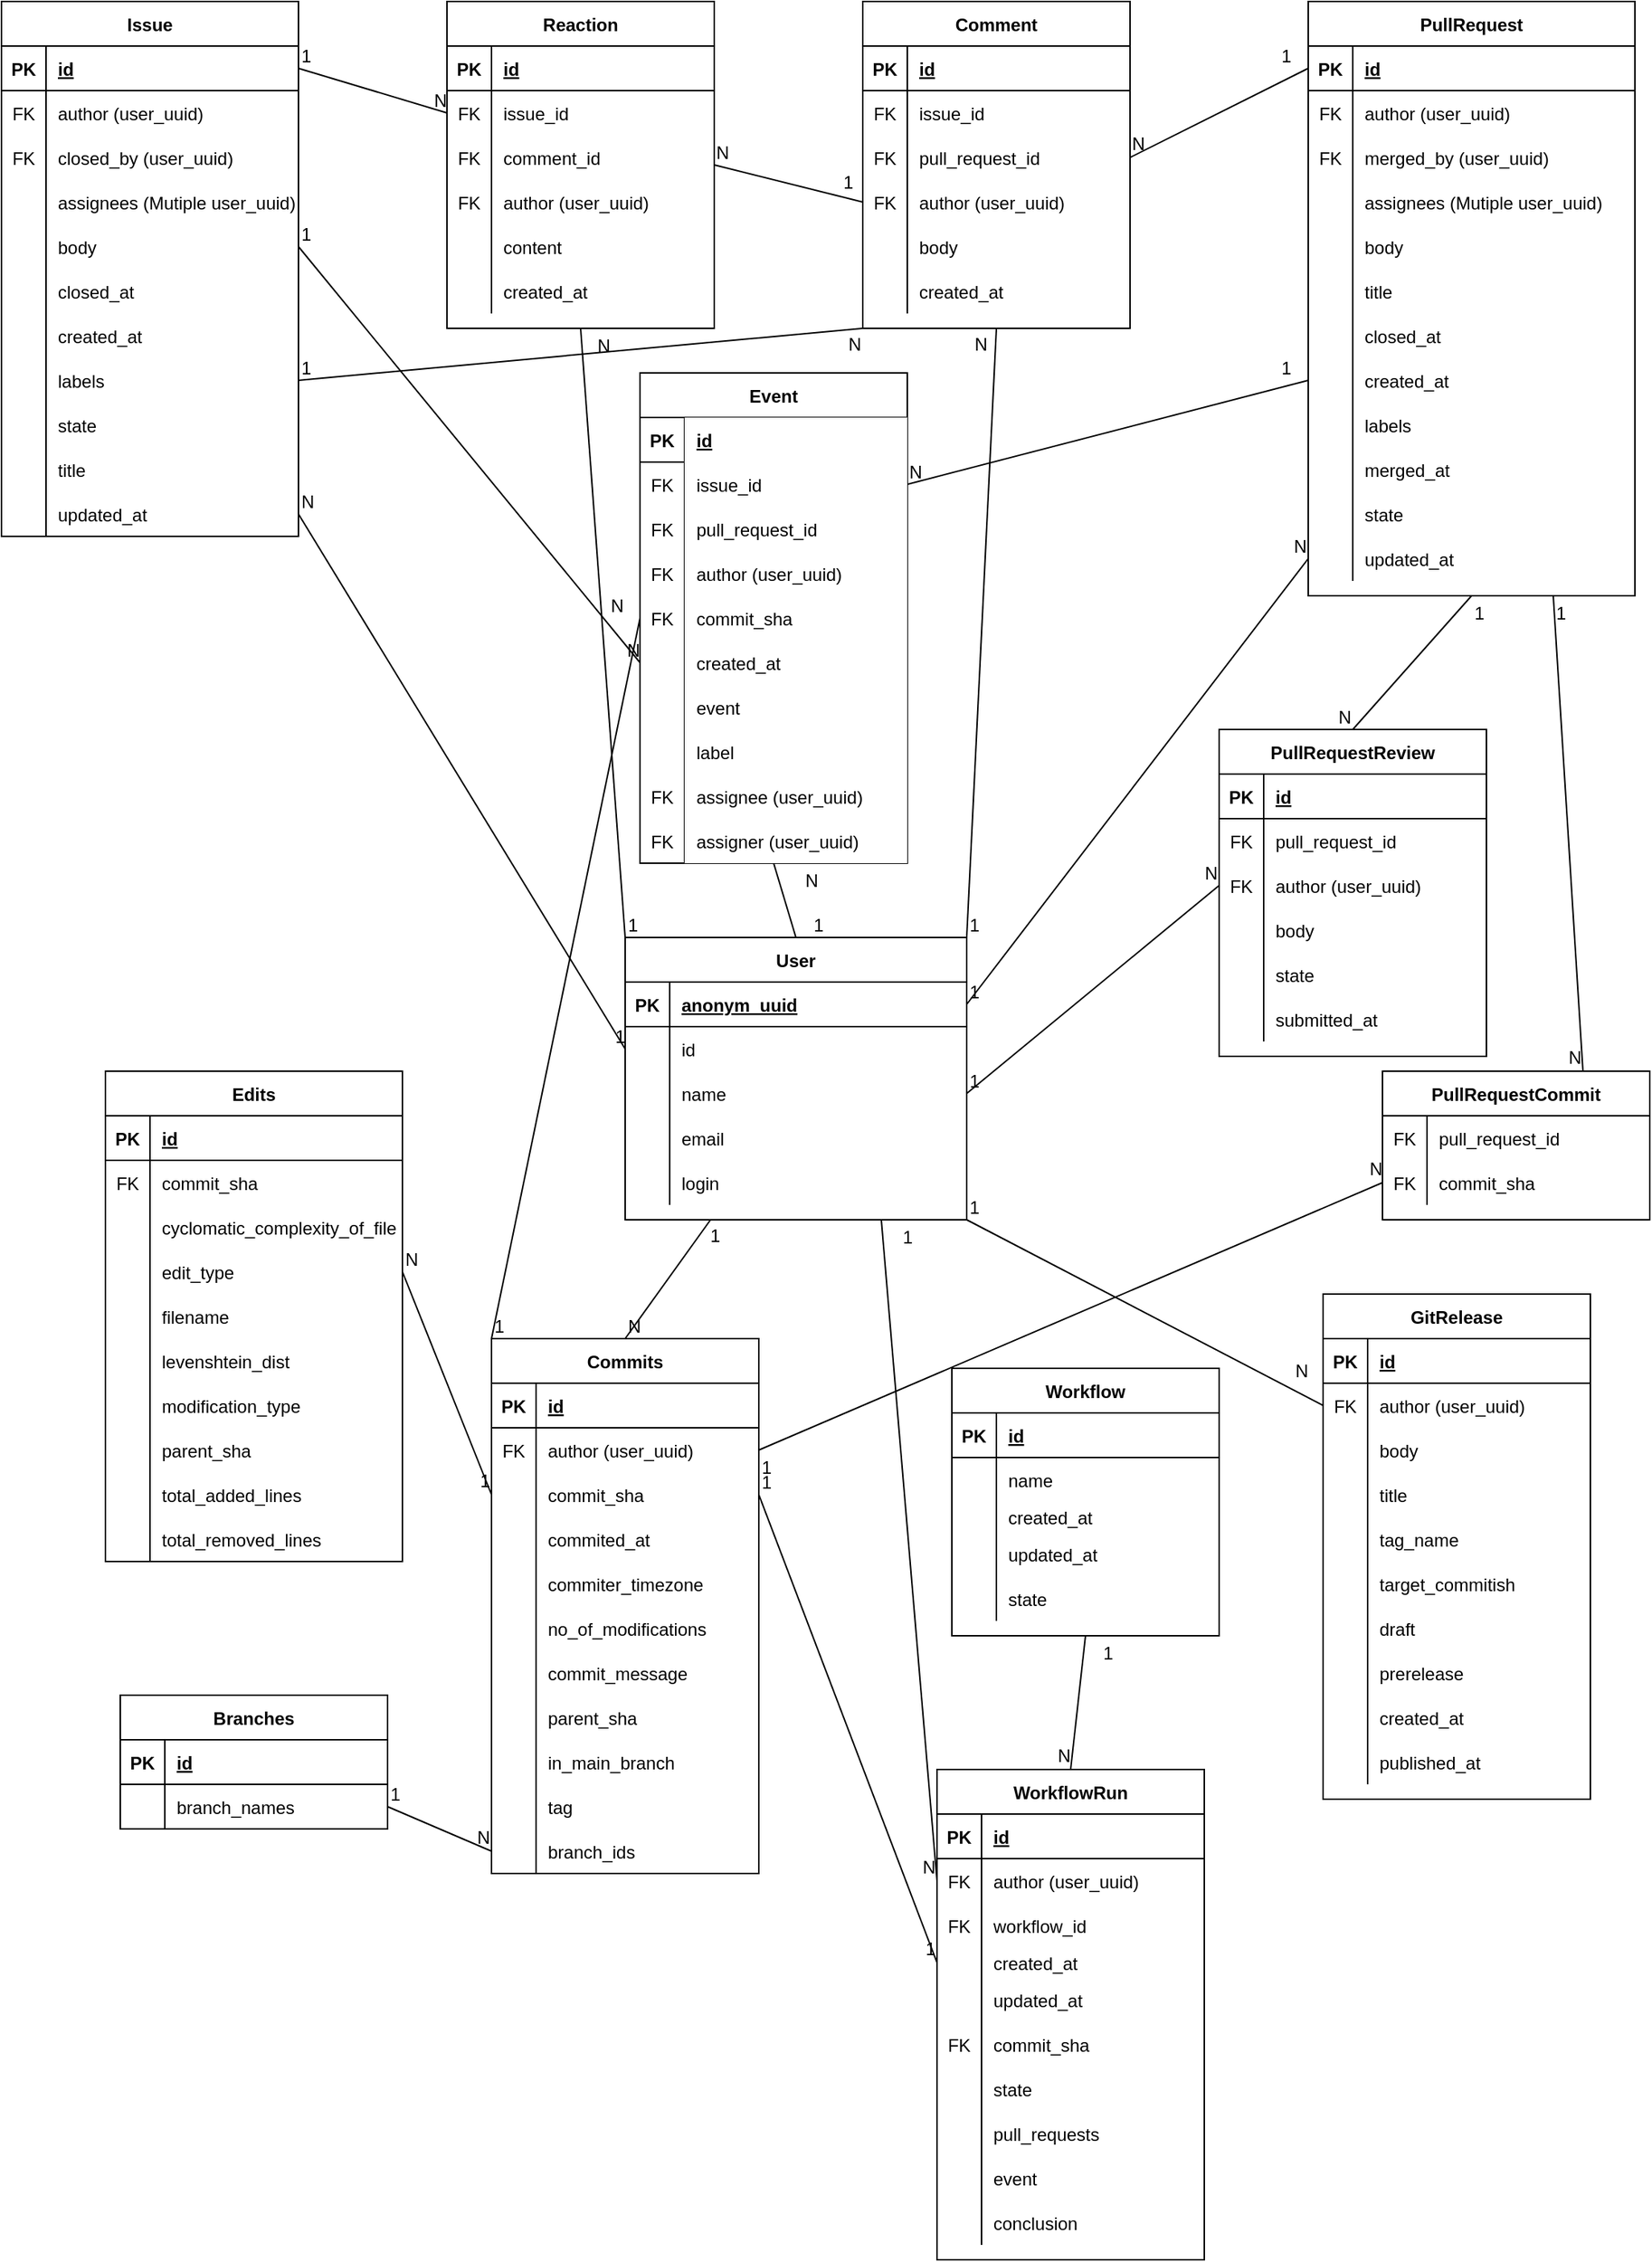 <mxfile version="14.6.9" type="device"><diagram id="6Mdzc8ygmaydNEIKeNp-" name="Page-1"><mxGraphModel dx="1102" dy="583" grid="1" gridSize="10" guides="1" tooltips="1" connect="1" arrows="1" fold="1" page="1" pageScale="1" pageWidth="1169" pageHeight="1654" math="0" shadow="0"><root><mxCell id="0"/><mxCell id="1" parent="0"/><mxCell id="_rzTjGfkwyrFqKdEj2ud-1" value="Issue" style="shape=table;startSize=30;container=1;collapsible=1;childLayout=tableLayout;fixedRows=1;rowLines=0;fontStyle=1;align=center;resizeLast=1;" parent="1" vertex="1"><mxGeometry x="40" y="20" width="200" height="360" as="geometry"/></mxCell><mxCell id="_rzTjGfkwyrFqKdEj2ud-2" value="" style="shape=partialRectangle;collapsible=0;dropTarget=0;pointerEvents=0;fillColor=none;top=0;left=0;bottom=1;right=0;points=[[0,0.5],[1,0.5]];portConstraint=eastwest;" parent="_rzTjGfkwyrFqKdEj2ud-1" vertex="1"><mxGeometry y="30" width="200" height="30" as="geometry"/></mxCell><mxCell id="_rzTjGfkwyrFqKdEj2ud-3" value="PK" style="shape=partialRectangle;connectable=0;fillColor=none;top=0;left=0;bottom=0;right=0;fontStyle=1;overflow=hidden;" parent="_rzTjGfkwyrFqKdEj2ud-2" vertex="1"><mxGeometry width="30" height="30" as="geometry"/></mxCell><mxCell id="_rzTjGfkwyrFqKdEj2ud-4" value="id" style="shape=partialRectangle;connectable=0;fillColor=none;top=0;left=0;bottom=0;right=0;align=left;spacingLeft=6;fontStyle=5;overflow=hidden;" parent="_rzTjGfkwyrFqKdEj2ud-2" vertex="1"><mxGeometry x="30" width="170" height="30" as="geometry"/></mxCell><mxCell id="kxjRacZLQ6pQpNQx_jre-275" value="" style="shape=partialRectangle;collapsible=0;dropTarget=0;pointerEvents=0;fillColor=none;top=0;left=0;bottom=0;right=0;points=[[0,0.5],[1,0.5]];portConstraint=eastwest;" parent="_rzTjGfkwyrFqKdEj2ud-1" vertex="1"><mxGeometry y="60" width="200" height="30" as="geometry"/></mxCell><mxCell id="kxjRacZLQ6pQpNQx_jre-276" value="FK" style="shape=partialRectangle;connectable=0;fillColor=none;top=0;left=0;bottom=0;right=0;fontStyle=0;overflow=hidden;" parent="kxjRacZLQ6pQpNQx_jre-275" vertex="1"><mxGeometry width="30" height="30" as="geometry"/></mxCell><mxCell id="kxjRacZLQ6pQpNQx_jre-277" value="author (user_uuid)" style="shape=partialRectangle;connectable=0;fillColor=none;top=0;left=0;bottom=0;right=0;align=left;spacingLeft=6;fontStyle=0;overflow=hidden;" parent="kxjRacZLQ6pQpNQx_jre-275" vertex="1"><mxGeometry x="30" width="170" height="30" as="geometry"/></mxCell><mxCell id="kxjRacZLQ6pQpNQx_jre-8" value="" style="shape=partialRectangle;collapsible=0;dropTarget=0;pointerEvents=0;fillColor=none;top=0;left=0;bottom=0;right=0;points=[[0,0.5],[1,0.5]];portConstraint=eastwest;" parent="_rzTjGfkwyrFqKdEj2ud-1" vertex="1"><mxGeometry y="90" width="200" height="30" as="geometry"/></mxCell><mxCell id="kxjRacZLQ6pQpNQx_jre-9" value="FK" style="shape=partialRectangle;connectable=0;fillColor=none;top=0;left=0;bottom=0;right=0;editable=1;overflow=hidden;" parent="kxjRacZLQ6pQpNQx_jre-8" vertex="1"><mxGeometry width="30" height="30" as="geometry"/></mxCell><mxCell id="kxjRacZLQ6pQpNQx_jre-10" value="closed_by (user_uuid)" style="shape=partialRectangle;connectable=0;fillColor=none;top=0;left=0;bottom=0;right=0;align=left;spacingLeft=6;overflow=hidden;" parent="kxjRacZLQ6pQpNQx_jre-8" vertex="1"><mxGeometry x="30" width="170" height="30" as="geometry"/></mxCell><mxCell id="_rzTjGfkwyrFqKdEj2ud-5" value="" style="shape=partialRectangle;collapsible=0;dropTarget=0;pointerEvents=0;fillColor=none;top=0;left=0;bottom=0;right=0;points=[[0,0.5],[1,0.5]];portConstraint=eastwest;" parent="_rzTjGfkwyrFqKdEj2ud-1" vertex="1"><mxGeometry y="120" width="200" height="30" as="geometry"/></mxCell><mxCell id="_rzTjGfkwyrFqKdEj2ud-6" value="" style="shape=partialRectangle;connectable=0;fillColor=none;top=0;left=0;bottom=0;right=0;editable=1;overflow=hidden;" parent="_rzTjGfkwyrFqKdEj2ud-5" vertex="1"><mxGeometry width="30" height="30" as="geometry"/></mxCell><mxCell id="_rzTjGfkwyrFqKdEj2ud-7" value="assignees  (Mutiple user_uuid)" style="shape=partialRectangle;connectable=0;fillColor=none;top=0;left=0;bottom=0;right=0;align=left;spacingLeft=6;overflow=hidden;" parent="_rzTjGfkwyrFqKdEj2ud-5" vertex="1"><mxGeometry x="30" width="170" height="30" as="geometry"/></mxCell><mxCell id="_rzTjGfkwyrFqKdEj2ud-11" value="" style="shape=partialRectangle;collapsible=0;dropTarget=0;pointerEvents=0;fillColor=none;top=0;left=0;bottom=0;right=0;points=[[0,0.5],[1,0.5]];portConstraint=eastwest;" parent="_rzTjGfkwyrFqKdEj2ud-1" vertex="1"><mxGeometry y="150" width="200" height="30" as="geometry"/></mxCell><mxCell id="_rzTjGfkwyrFqKdEj2ud-12" value="" style="shape=partialRectangle;connectable=0;fillColor=none;top=0;left=0;bottom=0;right=0;editable=1;overflow=hidden;" parent="_rzTjGfkwyrFqKdEj2ud-11" vertex="1"><mxGeometry width="30" height="30" as="geometry"/></mxCell><mxCell id="_rzTjGfkwyrFqKdEj2ud-13" value="body" style="shape=partialRectangle;connectable=0;fillColor=none;top=0;left=0;bottom=0;right=0;align=left;spacingLeft=6;overflow=hidden;" parent="_rzTjGfkwyrFqKdEj2ud-11" vertex="1"><mxGeometry x="30" width="170" height="30" as="geometry"/></mxCell><mxCell id="kxjRacZLQ6pQpNQx_jre-5" value="" style="shape=partialRectangle;collapsible=0;dropTarget=0;pointerEvents=0;fillColor=none;top=0;left=0;bottom=0;right=0;points=[[0,0.5],[1,0.5]];portConstraint=eastwest;" parent="_rzTjGfkwyrFqKdEj2ud-1" vertex="1"><mxGeometry y="180" width="200" height="30" as="geometry"/></mxCell><mxCell id="kxjRacZLQ6pQpNQx_jre-6" value="" style="shape=partialRectangle;connectable=0;fillColor=none;top=0;left=0;bottom=0;right=0;editable=1;overflow=hidden;" parent="kxjRacZLQ6pQpNQx_jre-5" vertex="1"><mxGeometry width="30" height="30" as="geometry"/></mxCell><mxCell id="kxjRacZLQ6pQpNQx_jre-7" value="closed_at" style="shape=partialRectangle;connectable=0;fillColor=none;top=0;left=0;bottom=0;right=0;align=left;spacingLeft=6;overflow=hidden;" parent="kxjRacZLQ6pQpNQx_jre-5" vertex="1"><mxGeometry x="30" width="170" height="30" as="geometry"/></mxCell><mxCell id="kxjRacZLQ6pQpNQx_jre-11" value="" style="shape=partialRectangle;collapsible=0;dropTarget=0;pointerEvents=0;fillColor=none;top=0;left=0;bottom=0;right=0;points=[[0,0.5],[1,0.5]];portConstraint=eastwest;" parent="_rzTjGfkwyrFqKdEj2ud-1" vertex="1"><mxGeometry y="210" width="200" height="30" as="geometry"/></mxCell><mxCell id="kxjRacZLQ6pQpNQx_jre-12" value="" style="shape=partialRectangle;connectable=0;fillColor=none;top=0;left=0;bottom=0;right=0;editable=1;overflow=hidden;" parent="kxjRacZLQ6pQpNQx_jre-11" vertex="1"><mxGeometry width="30" height="30" as="geometry"/></mxCell><mxCell id="kxjRacZLQ6pQpNQx_jre-13" value="created_at" style="shape=partialRectangle;connectable=0;fillColor=none;top=0;left=0;bottom=0;right=0;align=left;spacingLeft=6;overflow=hidden;" parent="kxjRacZLQ6pQpNQx_jre-11" vertex="1"><mxGeometry x="30" width="170" height="30" as="geometry"/></mxCell><mxCell id="kxjRacZLQ6pQpNQx_jre-14" value="" style="shape=partialRectangle;collapsible=0;dropTarget=0;pointerEvents=0;fillColor=none;top=0;left=0;bottom=0;right=0;points=[[0,0.5],[1,0.5]];portConstraint=eastwest;" parent="_rzTjGfkwyrFqKdEj2ud-1" vertex="1"><mxGeometry y="240" width="200" height="30" as="geometry"/></mxCell><mxCell id="kxjRacZLQ6pQpNQx_jre-15" value="" style="shape=partialRectangle;connectable=0;fillColor=none;top=0;left=0;bottom=0;right=0;editable=1;overflow=hidden;" parent="kxjRacZLQ6pQpNQx_jre-14" vertex="1"><mxGeometry width="30" height="30" as="geometry"/></mxCell><mxCell id="kxjRacZLQ6pQpNQx_jre-16" value="labels" style="shape=partialRectangle;connectable=0;fillColor=none;top=0;left=0;bottom=0;right=0;align=left;spacingLeft=6;overflow=hidden;" parent="kxjRacZLQ6pQpNQx_jre-14" vertex="1"><mxGeometry x="30" width="170" height="30" as="geometry"/></mxCell><mxCell id="kxjRacZLQ6pQpNQx_jre-23" value="" style="shape=partialRectangle;collapsible=0;dropTarget=0;pointerEvents=0;fillColor=none;top=0;left=0;bottom=0;right=0;points=[[0,0.5],[1,0.5]];portConstraint=eastwest;" parent="_rzTjGfkwyrFqKdEj2ud-1" vertex="1"><mxGeometry y="270" width="200" height="30" as="geometry"/></mxCell><mxCell id="kxjRacZLQ6pQpNQx_jre-24" value="" style="shape=partialRectangle;connectable=0;fillColor=none;top=0;left=0;bottom=0;right=0;editable=1;overflow=hidden;" parent="kxjRacZLQ6pQpNQx_jre-23" vertex="1"><mxGeometry width="30" height="30" as="geometry"/></mxCell><mxCell id="kxjRacZLQ6pQpNQx_jre-25" value="state" style="shape=partialRectangle;connectable=0;fillColor=none;top=0;left=0;bottom=0;right=0;align=left;spacingLeft=6;overflow=hidden;" parent="kxjRacZLQ6pQpNQx_jre-23" vertex="1"><mxGeometry x="30" width="170" height="30" as="geometry"/></mxCell><mxCell id="kxjRacZLQ6pQpNQx_jre-26" value="" style="shape=partialRectangle;collapsible=0;dropTarget=0;pointerEvents=0;fillColor=none;top=0;left=0;bottom=0;right=0;points=[[0,0.5],[1,0.5]];portConstraint=eastwest;" parent="_rzTjGfkwyrFqKdEj2ud-1" vertex="1"><mxGeometry y="300" width="200" height="30" as="geometry"/></mxCell><mxCell id="kxjRacZLQ6pQpNQx_jre-27" value="" style="shape=partialRectangle;connectable=0;fillColor=none;top=0;left=0;bottom=0;right=0;editable=1;overflow=hidden;" parent="kxjRacZLQ6pQpNQx_jre-26" vertex="1"><mxGeometry width="30" height="30" as="geometry"/></mxCell><mxCell id="kxjRacZLQ6pQpNQx_jre-28" value="title" style="shape=partialRectangle;connectable=0;fillColor=none;top=0;left=0;bottom=0;right=0;align=left;spacingLeft=6;overflow=hidden;" parent="kxjRacZLQ6pQpNQx_jre-26" vertex="1"><mxGeometry x="30" width="170" height="30" as="geometry"/></mxCell><mxCell id="kxjRacZLQ6pQpNQx_jre-29" value="" style="shape=partialRectangle;collapsible=0;dropTarget=0;pointerEvents=0;fillColor=none;top=0;left=0;bottom=0;right=0;points=[[0,0.5],[1,0.5]];portConstraint=eastwest;" parent="_rzTjGfkwyrFqKdEj2ud-1" vertex="1"><mxGeometry y="330" width="200" height="30" as="geometry"/></mxCell><mxCell id="kxjRacZLQ6pQpNQx_jre-30" value="" style="shape=partialRectangle;connectable=0;fillColor=none;top=0;left=0;bottom=0;right=0;editable=1;overflow=hidden;" parent="kxjRacZLQ6pQpNQx_jre-29" vertex="1"><mxGeometry width="30" height="30" as="geometry"/></mxCell><mxCell id="kxjRacZLQ6pQpNQx_jre-31" value="updated_at" style="shape=partialRectangle;connectable=0;fillColor=none;top=0;left=0;bottom=0;right=0;align=left;spacingLeft=6;overflow=hidden;" parent="kxjRacZLQ6pQpNQx_jre-29" vertex="1"><mxGeometry x="30" width="170" height="30" as="geometry"/></mxCell><mxCell id="kxjRacZLQ6pQpNQx_jre-44" value="Comment" style="shape=table;startSize=30;container=1;collapsible=1;childLayout=tableLayout;fixedRows=1;rowLines=0;fontStyle=1;align=center;resizeLast=1;" parent="1" vertex="1"><mxGeometry x="620" y="20" width="180" height="220" as="geometry"/></mxCell><mxCell id="kxjRacZLQ6pQpNQx_jre-45" value="" style="shape=partialRectangle;collapsible=0;dropTarget=0;pointerEvents=0;fillColor=none;top=0;left=0;bottom=1;right=0;points=[[0,0.5],[1,0.5]];portConstraint=eastwest;" parent="kxjRacZLQ6pQpNQx_jre-44" vertex="1"><mxGeometry y="30" width="180" height="30" as="geometry"/></mxCell><mxCell id="kxjRacZLQ6pQpNQx_jre-46" value="PK" style="shape=partialRectangle;connectable=0;fillColor=none;top=0;left=0;bottom=0;right=0;fontStyle=1;overflow=hidden;" parent="kxjRacZLQ6pQpNQx_jre-45" vertex="1"><mxGeometry width="30" height="30" as="geometry"/></mxCell><mxCell id="kxjRacZLQ6pQpNQx_jre-47" value="id" style="shape=partialRectangle;connectable=0;fillColor=none;top=0;left=0;bottom=0;right=0;align=left;spacingLeft=6;fontStyle=5;overflow=hidden;" parent="kxjRacZLQ6pQpNQx_jre-45" vertex="1"><mxGeometry x="30" width="150" height="30" as="geometry"/></mxCell><mxCell id="kxjRacZLQ6pQpNQx_jre-61" value="" style="shape=partialRectangle;collapsible=0;dropTarget=0;pointerEvents=0;fillColor=none;top=0;left=0;bottom=0;right=0;points=[[0,0.5],[1,0.5]];portConstraint=eastwest;" parent="kxjRacZLQ6pQpNQx_jre-44" vertex="1"><mxGeometry y="60" width="180" height="30" as="geometry"/></mxCell><mxCell id="kxjRacZLQ6pQpNQx_jre-62" value="FK" style="shape=partialRectangle;connectable=0;fillColor=none;top=0;left=0;bottom=0;right=0;fontStyle=0;overflow=hidden;" parent="kxjRacZLQ6pQpNQx_jre-61" vertex="1"><mxGeometry width="30" height="30" as="geometry"/></mxCell><mxCell id="kxjRacZLQ6pQpNQx_jre-63" value="issue_id" style="shape=partialRectangle;connectable=0;fillColor=none;top=0;left=0;bottom=0;right=0;align=left;spacingLeft=6;fontStyle=0;overflow=hidden;" parent="kxjRacZLQ6pQpNQx_jre-61" vertex="1"><mxGeometry x="30" width="150" height="30" as="geometry"/></mxCell><mxCell id="kxjRacZLQ6pQpNQx_jre-267" value="" style="shape=partialRectangle;collapsible=0;dropTarget=0;pointerEvents=0;fillColor=none;top=0;left=0;bottom=0;right=0;points=[[0,0.5],[1,0.5]];portConstraint=eastwest;" parent="kxjRacZLQ6pQpNQx_jre-44" vertex="1"><mxGeometry y="90" width="180" height="30" as="geometry"/></mxCell><mxCell id="kxjRacZLQ6pQpNQx_jre-268" value="FK" style="shape=partialRectangle;connectable=0;fillColor=none;top=0;left=0;bottom=0;right=0;fontStyle=0;overflow=hidden;" parent="kxjRacZLQ6pQpNQx_jre-267" vertex="1"><mxGeometry width="30" height="30" as="geometry"/></mxCell><mxCell id="kxjRacZLQ6pQpNQx_jre-269" value="pull_request_id" style="shape=partialRectangle;connectable=0;fillColor=none;top=0;left=0;bottom=0;right=0;align=left;spacingLeft=6;fontStyle=0;overflow=hidden;" parent="kxjRacZLQ6pQpNQx_jre-267" vertex="1"><mxGeometry x="30" width="150" height="30" as="geometry"/></mxCell><mxCell id="kxjRacZLQ6pQpNQx_jre-54" value="" style="shape=partialRectangle;collapsible=0;dropTarget=0;pointerEvents=0;fillColor=none;top=0;left=0;bottom=0;right=0;points=[[0,0.5],[1,0.5]];portConstraint=eastwest;" parent="kxjRacZLQ6pQpNQx_jre-44" vertex="1"><mxGeometry y="120" width="180" height="30" as="geometry"/></mxCell><mxCell id="kxjRacZLQ6pQpNQx_jre-55" value="FK" style="shape=partialRectangle;connectable=0;fillColor=none;top=0;left=0;bottom=0;right=0;editable=1;overflow=hidden;" parent="kxjRacZLQ6pQpNQx_jre-54" vertex="1"><mxGeometry width="30" height="30" as="geometry"/></mxCell><mxCell id="kxjRacZLQ6pQpNQx_jre-56" value="author  (user_uuid)" style="shape=partialRectangle;connectable=0;fillColor=none;top=0;left=0;bottom=0;right=0;align=left;spacingLeft=6;overflow=hidden;" parent="kxjRacZLQ6pQpNQx_jre-54" vertex="1"><mxGeometry x="30" width="150" height="30" as="geometry"/></mxCell><mxCell id="kxjRacZLQ6pQpNQx_jre-48" value="" style="shape=partialRectangle;collapsible=0;dropTarget=0;pointerEvents=0;fillColor=none;top=0;left=0;bottom=0;right=0;points=[[0,0.5],[1,0.5]];portConstraint=eastwest;" parent="kxjRacZLQ6pQpNQx_jre-44" vertex="1"><mxGeometry y="150" width="180" height="30" as="geometry"/></mxCell><mxCell id="kxjRacZLQ6pQpNQx_jre-49" value="" style="shape=partialRectangle;connectable=0;fillColor=none;top=0;left=0;bottom=0;right=0;editable=1;overflow=hidden;" parent="kxjRacZLQ6pQpNQx_jre-48" vertex="1"><mxGeometry width="30" height="30" as="geometry"/></mxCell><mxCell id="kxjRacZLQ6pQpNQx_jre-50" value="body" style="shape=partialRectangle;connectable=0;fillColor=none;top=0;left=0;bottom=0;right=0;align=left;spacingLeft=6;overflow=hidden;" parent="kxjRacZLQ6pQpNQx_jre-48" vertex="1"><mxGeometry x="30" width="150" height="30" as="geometry"/></mxCell><mxCell id="kxjRacZLQ6pQpNQx_jre-51" value="" style="shape=partialRectangle;collapsible=0;dropTarget=0;pointerEvents=0;fillColor=none;top=0;left=0;bottom=0;right=0;points=[[0,0.5],[1,0.5]];portConstraint=eastwest;" parent="kxjRacZLQ6pQpNQx_jre-44" vertex="1"><mxGeometry y="180" width="180" height="30" as="geometry"/></mxCell><mxCell id="kxjRacZLQ6pQpNQx_jre-52" value="" style="shape=partialRectangle;connectable=0;fillColor=none;top=0;left=0;bottom=0;right=0;editable=1;overflow=hidden;" parent="kxjRacZLQ6pQpNQx_jre-51" vertex="1"><mxGeometry width="30" height="30" as="geometry"/></mxCell><mxCell id="kxjRacZLQ6pQpNQx_jre-53" value="created_at" style="shape=partialRectangle;connectable=0;fillColor=none;top=0;left=0;bottom=0;right=0;align=left;spacingLeft=6;overflow=hidden;" parent="kxjRacZLQ6pQpNQx_jre-51" vertex="1"><mxGeometry x="30" width="150" height="30" as="geometry"/></mxCell><mxCell id="kxjRacZLQ6pQpNQx_jre-121" value="Reaction" style="shape=table;startSize=30;container=1;collapsible=1;childLayout=tableLayout;fixedRows=1;rowLines=0;fontStyle=1;align=center;resizeLast=1;" parent="1" vertex="1"><mxGeometry x="340" y="20" width="180" height="220" as="geometry"/></mxCell><mxCell id="kxjRacZLQ6pQpNQx_jre-122" value="" style="shape=partialRectangle;collapsible=0;dropTarget=0;pointerEvents=0;fillColor=none;top=0;left=0;bottom=1;right=0;points=[[0,0.5],[1,0.5]];portConstraint=eastwest;" parent="kxjRacZLQ6pQpNQx_jre-121" vertex="1"><mxGeometry y="30" width="180" height="30" as="geometry"/></mxCell><mxCell id="kxjRacZLQ6pQpNQx_jre-123" value="PK" style="shape=partialRectangle;connectable=0;fillColor=none;top=0;left=0;bottom=0;right=0;fontStyle=1;overflow=hidden;" parent="kxjRacZLQ6pQpNQx_jre-122" vertex="1"><mxGeometry width="30" height="30" as="geometry"/></mxCell><mxCell id="kxjRacZLQ6pQpNQx_jre-124" value="id" style="shape=partialRectangle;connectable=0;fillColor=none;top=0;left=0;bottom=0;right=0;align=left;spacingLeft=6;fontStyle=5;overflow=hidden;" parent="kxjRacZLQ6pQpNQx_jre-122" vertex="1"><mxGeometry x="30" width="150" height="30" as="geometry"/></mxCell><mxCell id="kxjRacZLQ6pQpNQx_jre-125" value="" style="shape=partialRectangle;collapsible=0;dropTarget=0;pointerEvents=0;fillColor=none;top=0;left=0;bottom=0;right=0;points=[[0,0.5],[1,0.5]];portConstraint=eastwest;" parent="kxjRacZLQ6pQpNQx_jre-121" vertex="1"><mxGeometry y="60" width="180" height="30" as="geometry"/></mxCell><mxCell id="kxjRacZLQ6pQpNQx_jre-126" value="FK" style="shape=partialRectangle;connectable=0;fillColor=none;top=0;left=0;bottom=0;right=0;fontStyle=0;overflow=hidden;" parent="kxjRacZLQ6pQpNQx_jre-125" vertex="1"><mxGeometry width="30" height="30" as="geometry"/></mxCell><mxCell id="kxjRacZLQ6pQpNQx_jre-127" value="issue_id" style="shape=partialRectangle;connectable=0;fillColor=none;top=0;left=0;bottom=0;right=0;align=left;spacingLeft=6;fontStyle=0;overflow=hidden;" parent="kxjRacZLQ6pQpNQx_jre-125" vertex="1"><mxGeometry x="30" width="150" height="30" as="geometry"/></mxCell><mxCell id="kxjRacZLQ6pQpNQx_jre-140" value="" style="shape=partialRectangle;collapsible=0;dropTarget=0;pointerEvents=0;fillColor=none;top=0;left=0;bottom=0;right=0;points=[[0,0.5],[1,0.5]];portConstraint=eastwest;" parent="kxjRacZLQ6pQpNQx_jre-121" vertex="1"><mxGeometry y="90" width="180" height="30" as="geometry"/></mxCell><mxCell id="kxjRacZLQ6pQpNQx_jre-141" value="FK" style="shape=partialRectangle;connectable=0;fillColor=none;top=0;left=0;bottom=0;right=0;fontStyle=0;overflow=hidden;" parent="kxjRacZLQ6pQpNQx_jre-140" vertex="1"><mxGeometry width="30" height="30" as="geometry"/></mxCell><mxCell id="kxjRacZLQ6pQpNQx_jre-142" value="comment_id" style="shape=partialRectangle;connectable=0;fillColor=none;top=0;left=0;bottom=0;right=0;align=left;spacingLeft=6;fontStyle=0;overflow=hidden;" parent="kxjRacZLQ6pQpNQx_jre-140" vertex="1"><mxGeometry x="30" width="150" height="30" as="geometry"/></mxCell><mxCell id="kxjRacZLQ6pQpNQx_jre-134" value="" style="shape=partialRectangle;collapsible=0;dropTarget=0;pointerEvents=0;fillColor=none;top=0;left=0;bottom=0;right=0;points=[[0,0.5],[1,0.5]];portConstraint=eastwest;" parent="kxjRacZLQ6pQpNQx_jre-121" vertex="1"><mxGeometry y="120" width="180" height="30" as="geometry"/></mxCell><mxCell id="kxjRacZLQ6pQpNQx_jre-135" value="FK" style="shape=partialRectangle;connectable=0;fillColor=none;top=0;left=0;bottom=0;right=0;editable=1;overflow=hidden;" parent="kxjRacZLQ6pQpNQx_jre-134" vertex="1"><mxGeometry width="30" height="30" as="geometry"/></mxCell><mxCell id="kxjRacZLQ6pQpNQx_jre-136" value="author  (user_uuid)" style="shape=partialRectangle;connectable=0;fillColor=none;top=0;left=0;bottom=0;right=0;align=left;spacingLeft=6;overflow=hidden;" parent="kxjRacZLQ6pQpNQx_jre-134" vertex="1"><mxGeometry x="30" width="150" height="30" as="geometry"/></mxCell><mxCell id="kxjRacZLQ6pQpNQx_jre-128" value="" style="shape=partialRectangle;collapsible=0;dropTarget=0;pointerEvents=0;fillColor=none;top=0;left=0;bottom=0;right=0;points=[[0,0.5],[1,0.5]];portConstraint=eastwest;" parent="kxjRacZLQ6pQpNQx_jre-121" vertex="1"><mxGeometry y="150" width="180" height="30" as="geometry"/></mxCell><mxCell id="kxjRacZLQ6pQpNQx_jre-129" value="" style="shape=partialRectangle;connectable=0;fillColor=none;top=0;left=0;bottom=0;right=0;editable=1;overflow=hidden;" parent="kxjRacZLQ6pQpNQx_jre-128" vertex="1"><mxGeometry width="30" height="30" as="geometry"/></mxCell><mxCell id="kxjRacZLQ6pQpNQx_jre-130" value="content" style="shape=partialRectangle;connectable=0;fillColor=none;top=0;left=0;bottom=0;right=0;align=left;spacingLeft=6;overflow=hidden;" parent="kxjRacZLQ6pQpNQx_jre-128" vertex="1"><mxGeometry x="30" width="150" height="30" as="geometry"/></mxCell><mxCell id="kxjRacZLQ6pQpNQx_jre-131" value="" style="shape=partialRectangle;collapsible=0;dropTarget=0;pointerEvents=0;fillColor=none;top=0;left=0;bottom=0;right=0;points=[[0,0.5],[1,0.5]];portConstraint=eastwest;" parent="kxjRacZLQ6pQpNQx_jre-121" vertex="1"><mxGeometry y="180" width="180" height="30" as="geometry"/></mxCell><mxCell id="kxjRacZLQ6pQpNQx_jre-132" value="" style="shape=partialRectangle;connectable=0;fillColor=none;top=0;left=0;bottom=0;right=0;editable=1;overflow=hidden;" parent="kxjRacZLQ6pQpNQx_jre-131" vertex="1"><mxGeometry width="30" height="30" as="geometry"/></mxCell><mxCell id="kxjRacZLQ6pQpNQx_jre-133" value="created_at" style="shape=partialRectangle;connectable=0;fillColor=none;top=0;left=0;bottom=0;right=0;align=left;spacingLeft=6;overflow=hidden;" parent="kxjRacZLQ6pQpNQx_jre-131" vertex="1"><mxGeometry x="30" width="150" height="30" as="geometry"/></mxCell><mxCell id="kxjRacZLQ6pQpNQx_jre-143" value="User" style="shape=table;startSize=30;container=1;collapsible=1;childLayout=tableLayout;fixedRows=1;rowLines=0;fontStyle=1;align=center;resizeLast=1;" parent="1" vertex="1"><mxGeometry x="460" y="650" width="230" height="190" as="geometry"/></mxCell><mxCell id="kxjRacZLQ6pQpNQx_jre-144" value="" style="shape=partialRectangle;collapsible=0;dropTarget=0;pointerEvents=0;fillColor=none;top=0;left=0;bottom=1;right=0;points=[[0,0.5],[1,0.5]];portConstraint=eastwest;" parent="kxjRacZLQ6pQpNQx_jre-143" vertex="1"><mxGeometry y="30" width="230" height="30" as="geometry"/></mxCell><mxCell id="kxjRacZLQ6pQpNQx_jre-145" value="PK" style="shape=partialRectangle;connectable=0;fillColor=none;top=0;left=0;bottom=0;right=0;fontStyle=1;overflow=hidden;" parent="kxjRacZLQ6pQpNQx_jre-144" vertex="1"><mxGeometry width="30" height="30" as="geometry"/></mxCell><mxCell id="kxjRacZLQ6pQpNQx_jre-146" value="anonym_uuid" style="shape=partialRectangle;connectable=0;fillColor=none;top=0;left=0;bottom=0;right=0;align=left;spacingLeft=6;fontStyle=5;overflow=hidden;" parent="kxjRacZLQ6pQpNQx_jre-144" vertex="1"><mxGeometry x="30" width="200" height="30" as="geometry"/></mxCell><mxCell id="kxjRacZLQ6pQpNQx_jre-147" value="" style="shape=partialRectangle;collapsible=0;dropTarget=0;pointerEvents=0;fillColor=none;top=0;left=0;bottom=0;right=0;points=[[0,0.5],[1,0.5]];portConstraint=eastwest;" parent="kxjRacZLQ6pQpNQx_jre-143" vertex="1"><mxGeometry y="60" width="230" height="30" as="geometry"/></mxCell><mxCell id="kxjRacZLQ6pQpNQx_jre-148" value="" style="shape=partialRectangle;connectable=0;fillColor=none;top=0;left=0;bottom=0;right=0;fontStyle=0;overflow=hidden;" parent="kxjRacZLQ6pQpNQx_jre-147" vertex="1"><mxGeometry width="30" height="30" as="geometry"/></mxCell><mxCell id="kxjRacZLQ6pQpNQx_jre-149" value="id" style="shape=partialRectangle;connectable=0;fillColor=none;top=0;left=0;bottom=0;right=0;align=left;spacingLeft=6;fontStyle=0;overflow=hidden;" parent="kxjRacZLQ6pQpNQx_jre-147" vertex="1"><mxGeometry x="30" width="200" height="30" as="geometry"/></mxCell><mxCell id="kxjRacZLQ6pQpNQx_jre-150" value="" style="shape=partialRectangle;collapsible=0;dropTarget=0;pointerEvents=0;fillColor=none;top=0;left=0;bottom=0;right=0;points=[[0,0.5],[1,0.5]];portConstraint=eastwest;" parent="kxjRacZLQ6pQpNQx_jre-143" vertex="1"><mxGeometry y="90" width="230" height="30" as="geometry"/></mxCell><mxCell id="kxjRacZLQ6pQpNQx_jre-151" value="" style="shape=partialRectangle;connectable=0;fillColor=none;top=0;left=0;bottom=0;right=0;editable=1;overflow=hidden;" parent="kxjRacZLQ6pQpNQx_jre-150" vertex="1"><mxGeometry width="30" height="30" as="geometry"/></mxCell><mxCell id="kxjRacZLQ6pQpNQx_jre-152" value="name" style="shape=partialRectangle;connectable=0;fillColor=none;top=0;left=0;bottom=0;right=0;align=left;spacingLeft=6;overflow=hidden;" parent="kxjRacZLQ6pQpNQx_jre-150" vertex="1"><mxGeometry x="30" width="200" height="30" as="geometry"/></mxCell><mxCell id="kxjRacZLQ6pQpNQx_jre-153" value="" style="shape=partialRectangle;collapsible=0;dropTarget=0;pointerEvents=0;fillColor=none;top=0;left=0;bottom=0;right=0;points=[[0,0.5],[1,0.5]];portConstraint=eastwest;" parent="kxjRacZLQ6pQpNQx_jre-143" vertex="1"><mxGeometry y="120" width="230" height="30" as="geometry"/></mxCell><mxCell id="kxjRacZLQ6pQpNQx_jre-154" value="" style="shape=partialRectangle;connectable=0;fillColor=none;top=0;left=0;bottom=0;right=0;editable=1;overflow=hidden;" parent="kxjRacZLQ6pQpNQx_jre-153" vertex="1"><mxGeometry width="30" height="30" as="geometry"/></mxCell><mxCell id="kxjRacZLQ6pQpNQx_jre-155" value="email" style="shape=partialRectangle;connectable=0;fillColor=none;top=0;left=0;bottom=0;right=0;align=left;spacingLeft=6;overflow=hidden;" parent="kxjRacZLQ6pQpNQx_jre-153" vertex="1"><mxGeometry x="30" width="200" height="30" as="geometry"/></mxCell><mxCell id="kxjRacZLQ6pQpNQx_jre-156" value="" style="shape=partialRectangle;collapsible=0;dropTarget=0;pointerEvents=0;fillColor=none;top=0;left=0;bottom=0;right=0;points=[[0,0.5],[1,0.5]];portConstraint=eastwest;" parent="kxjRacZLQ6pQpNQx_jre-143" vertex="1"><mxGeometry y="150" width="230" height="30" as="geometry"/></mxCell><mxCell id="kxjRacZLQ6pQpNQx_jre-157" value="" style="shape=partialRectangle;connectable=0;fillColor=none;top=0;left=0;bottom=0;right=0;editable=1;overflow=hidden;" parent="kxjRacZLQ6pQpNQx_jre-156" vertex="1"><mxGeometry width="30" height="30" as="geometry"/></mxCell><mxCell id="kxjRacZLQ6pQpNQx_jre-158" value="login" style="shape=partialRectangle;connectable=0;fillColor=none;top=0;left=0;bottom=0;right=0;align=left;spacingLeft=6;overflow=hidden;" parent="kxjRacZLQ6pQpNQx_jre-156" vertex="1"><mxGeometry x="30" width="200" height="30" as="geometry"/></mxCell><mxCell id="kxjRacZLQ6pQpNQx_jre-164" value="PullRequest" style="shape=table;startSize=30;container=1;collapsible=1;childLayout=tableLayout;fixedRows=1;rowLines=0;fontStyle=1;align=center;resizeLast=1;" parent="1" vertex="1"><mxGeometry x="920" y="20" width="220" height="400" as="geometry"/></mxCell><mxCell id="kxjRacZLQ6pQpNQx_jre-165" value="" style="shape=partialRectangle;collapsible=0;dropTarget=0;pointerEvents=0;fillColor=none;top=0;left=0;bottom=1;right=0;points=[[0,0.5],[1,0.5]];portConstraint=eastwest;" parent="kxjRacZLQ6pQpNQx_jre-164" vertex="1"><mxGeometry y="30" width="220" height="30" as="geometry"/></mxCell><mxCell id="kxjRacZLQ6pQpNQx_jre-166" value="PK" style="shape=partialRectangle;connectable=0;fillColor=none;top=0;left=0;bottom=0;right=0;fontStyle=1;overflow=hidden;" parent="kxjRacZLQ6pQpNQx_jre-165" vertex="1"><mxGeometry width="30" height="30" as="geometry"/></mxCell><mxCell id="kxjRacZLQ6pQpNQx_jre-167" value="id" style="shape=partialRectangle;connectable=0;fillColor=none;top=0;left=0;bottom=0;right=0;align=left;spacingLeft=6;fontStyle=5;overflow=hidden;" parent="kxjRacZLQ6pQpNQx_jre-165" vertex="1"><mxGeometry x="30" width="190" height="30" as="geometry"/></mxCell><mxCell id="kxjRacZLQ6pQpNQx_jre-204" value="" style="shape=partialRectangle;collapsible=0;dropTarget=0;pointerEvents=0;fillColor=none;top=0;left=0;bottom=0;right=0;points=[[0,0.5],[1,0.5]];portConstraint=eastwest;" parent="kxjRacZLQ6pQpNQx_jre-164" vertex="1"><mxGeometry y="60" width="220" height="30" as="geometry"/></mxCell><mxCell id="kxjRacZLQ6pQpNQx_jre-205" value="FK" style="shape=partialRectangle;connectable=0;fillColor=none;top=0;left=0;bottom=0;right=0;editable=1;overflow=hidden;" parent="kxjRacZLQ6pQpNQx_jre-204" vertex="1"><mxGeometry width="30" height="30" as="geometry"/></mxCell><mxCell id="kxjRacZLQ6pQpNQx_jre-206" value="author  (user_uuid)" style="shape=partialRectangle;connectable=0;fillColor=none;top=0;left=0;bottom=0;right=0;align=left;spacingLeft=6;overflow=hidden;" parent="kxjRacZLQ6pQpNQx_jre-204" vertex="1"><mxGeometry x="30" width="190" height="30" as="geometry"/></mxCell><mxCell id="kxjRacZLQ6pQpNQx_jre-238" value="" style="shape=partialRectangle;collapsible=0;dropTarget=0;pointerEvents=0;fillColor=none;top=0;left=0;bottom=0;right=0;points=[[0,0.5],[1,0.5]];portConstraint=eastwest;" parent="kxjRacZLQ6pQpNQx_jre-164" vertex="1"><mxGeometry y="90" width="220" height="30" as="geometry"/></mxCell><mxCell id="kxjRacZLQ6pQpNQx_jre-239" value="FK" style="shape=partialRectangle;connectable=0;fillColor=none;top=0;left=0;bottom=0;right=0;editable=1;overflow=hidden;" parent="kxjRacZLQ6pQpNQx_jre-238" vertex="1"><mxGeometry width="30" height="30" as="geometry"/></mxCell><mxCell id="kxjRacZLQ6pQpNQx_jre-240" value="merged_by  (user_uuid)" style="shape=partialRectangle;connectable=0;fillColor=none;top=0;left=0;bottom=0;right=0;align=left;spacingLeft=6;overflow=hidden;" parent="kxjRacZLQ6pQpNQx_jre-238" vertex="1"><mxGeometry x="30" width="190" height="30" as="geometry"/></mxCell><mxCell id="kxjRacZLQ6pQpNQx_jre-168" value="" style="shape=partialRectangle;collapsible=0;dropTarget=0;pointerEvents=0;fillColor=none;top=0;left=0;bottom=0;right=0;points=[[0,0.5],[1,0.5]];portConstraint=eastwest;" parent="kxjRacZLQ6pQpNQx_jre-164" vertex="1"><mxGeometry y="120" width="220" height="30" as="geometry"/></mxCell><mxCell id="kxjRacZLQ6pQpNQx_jre-169" value="" style="shape=partialRectangle;connectable=0;fillColor=none;top=0;left=0;bottom=0;right=0;editable=1;overflow=hidden;" parent="kxjRacZLQ6pQpNQx_jre-168" vertex="1"><mxGeometry width="30" height="30" as="geometry"/></mxCell><mxCell id="kxjRacZLQ6pQpNQx_jre-170" value="assignees  (Mutiple user_uuid)" style="shape=partialRectangle;connectable=0;fillColor=none;top=0;left=0;bottom=0;right=0;align=left;spacingLeft=6;overflow=hidden;" parent="kxjRacZLQ6pQpNQx_jre-168" vertex="1"><mxGeometry x="30" width="190" height="30" as="geometry"/></mxCell><mxCell id="kxjRacZLQ6pQpNQx_jre-174" value="" style="shape=partialRectangle;collapsible=0;dropTarget=0;pointerEvents=0;fillColor=none;top=0;left=0;bottom=0;right=0;points=[[0,0.5],[1,0.5]];portConstraint=eastwest;" parent="kxjRacZLQ6pQpNQx_jre-164" vertex="1"><mxGeometry y="150" width="220" height="30" as="geometry"/></mxCell><mxCell id="kxjRacZLQ6pQpNQx_jre-175" value="" style="shape=partialRectangle;connectable=0;fillColor=none;top=0;left=0;bottom=0;right=0;editable=1;overflow=hidden;" parent="kxjRacZLQ6pQpNQx_jre-174" vertex="1"><mxGeometry width="30" height="30" as="geometry"/></mxCell><mxCell id="kxjRacZLQ6pQpNQx_jre-176" value="body" style="shape=partialRectangle;connectable=0;fillColor=none;top=0;left=0;bottom=0;right=0;align=left;spacingLeft=6;overflow=hidden;" parent="kxjRacZLQ6pQpNQx_jre-174" vertex="1"><mxGeometry x="30" width="190" height="30" as="geometry"/></mxCell><mxCell id="kxjRacZLQ6pQpNQx_jre-216" value="" style="shape=partialRectangle;collapsible=0;dropTarget=0;pointerEvents=0;fillColor=none;top=0;left=0;bottom=0;right=0;points=[[0,0.5],[1,0.5]];portConstraint=eastwest;" parent="kxjRacZLQ6pQpNQx_jre-164" vertex="1"><mxGeometry y="180" width="220" height="30" as="geometry"/></mxCell><mxCell id="kxjRacZLQ6pQpNQx_jre-217" value="" style="shape=partialRectangle;connectable=0;fillColor=none;top=0;left=0;bottom=0;right=0;editable=1;overflow=hidden;" parent="kxjRacZLQ6pQpNQx_jre-216" vertex="1"><mxGeometry width="30" height="30" as="geometry"/></mxCell><mxCell id="kxjRacZLQ6pQpNQx_jre-218" value="title" style="shape=partialRectangle;connectable=0;fillColor=none;top=0;left=0;bottom=0;right=0;align=left;spacingLeft=6;overflow=hidden;" parent="kxjRacZLQ6pQpNQx_jre-216" vertex="1"><mxGeometry x="30" width="190" height="30" as="geometry"/></mxCell><mxCell id="kxjRacZLQ6pQpNQx_jre-177" value="" style="shape=partialRectangle;collapsible=0;dropTarget=0;pointerEvents=0;fillColor=none;top=0;left=0;bottom=0;right=0;points=[[0,0.5],[1,0.5]];portConstraint=eastwest;" parent="kxjRacZLQ6pQpNQx_jre-164" vertex="1"><mxGeometry y="210" width="220" height="30" as="geometry"/></mxCell><mxCell id="kxjRacZLQ6pQpNQx_jre-178" value="" style="shape=partialRectangle;connectable=0;fillColor=none;top=0;left=0;bottom=0;right=0;editable=1;overflow=hidden;" parent="kxjRacZLQ6pQpNQx_jre-177" vertex="1"><mxGeometry width="30" height="30" as="geometry"/></mxCell><mxCell id="kxjRacZLQ6pQpNQx_jre-179" value="closed_at" style="shape=partialRectangle;connectable=0;fillColor=none;top=0;left=0;bottom=0;right=0;align=left;spacingLeft=6;overflow=hidden;" parent="kxjRacZLQ6pQpNQx_jre-177" vertex="1"><mxGeometry x="30" width="190" height="30" as="geometry"/></mxCell><mxCell id="kxjRacZLQ6pQpNQx_jre-183" value="" style="shape=partialRectangle;collapsible=0;dropTarget=0;pointerEvents=0;fillColor=none;top=0;left=0;bottom=0;right=0;points=[[0,0.5],[1,0.5]];portConstraint=eastwest;" parent="kxjRacZLQ6pQpNQx_jre-164" vertex="1"><mxGeometry y="240" width="220" height="30" as="geometry"/></mxCell><mxCell id="kxjRacZLQ6pQpNQx_jre-184" value="" style="shape=partialRectangle;connectable=0;fillColor=none;top=0;left=0;bottom=0;right=0;editable=1;overflow=hidden;" parent="kxjRacZLQ6pQpNQx_jre-183" vertex="1"><mxGeometry width="30" height="30" as="geometry"/></mxCell><mxCell id="kxjRacZLQ6pQpNQx_jre-185" value="created_at" style="shape=partialRectangle;connectable=0;fillColor=none;top=0;left=0;bottom=0;right=0;align=left;spacingLeft=6;overflow=hidden;" parent="kxjRacZLQ6pQpNQx_jre-183" vertex="1"><mxGeometry x="30" width="190" height="30" as="geometry"/></mxCell><mxCell id="kxjRacZLQ6pQpNQx_jre-186" value="" style="shape=partialRectangle;collapsible=0;dropTarget=0;pointerEvents=0;fillColor=none;top=0;left=0;bottom=0;right=0;points=[[0,0.5],[1,0.5]];portConstraint=eastwest;" parent="kxjRacZLQ6pQpNQx_jre-164" vertex="1"><mxGeometry y="270" width="220" height="30" as="geometry"/></mxCell><mxCell id="kxjRacZLQ6pQpNQx_jre-187" value="" style="shape=partialRectangle;connectable=0;fillColor=none;top=0;left=0;bottom=0;right=0;editable=1;overflow=hidden;" parent="kxjRacZLQ6pQpNQx_jre-186" vertex="1"><mxGeometry width="30" height="30" as="geometry"/></mxCell><mxCell id="kxjRacZLQ6pQpNQx_jre-188" value="labels" style="shape=partialRectangle;connectable=0;fillColor=none;top=0;left=0;bottom=0;right=0;align=left;spacingLeft=6;overflow=hidden;" parent="kxjRacZLQ6pQpNQx_jre-186" vertex="1"><mxGeometry x="30" width="190" height="30" as="geometry"/></mxCell><mxCell id="kxjRacZLQ6pQpNQx_jre-235" value="" style="shape=partialRectangle;collapsible=0;dropTarget=0;pointerEvents=0;fillColor=none;top=0;left=0;bottom=0;right=0;points=[[0,0.5],[1,0.5]];portConstraint=eastwest;" parent="kxjRacZLQ6pQpNQx_jre-164" vertex="1"><mxGeometry y="300" width="220" height="30" as="geometry"/></mxCell><mxCell id="kxjRacZLQ6pQpNQx_jre-236" value="" style="shape=partialRectangle;connectable=0;fillColor=none;top=0;left=0;bottom=0;right=0;editable=1;overflow=hidden;" parent="kxjRacZLQ6pQpNQx_jre-235" vertex="1"><mxGeometry width="30" height="30" as="geometry"/></mxCell><mxCell id="kxjRacZLQ6pQpNQx_jre-237" value="merged_at" style="shape=partialRectangle;connectable=0;fillColor=none;top=0;left=0;bottom=0;right=0;align=left;spacingLeft=6;overflow=hidden;" parent="kxjRacZLQ6pQpNQx_jre-235" vertex="1"><mxGeometry x="30" width="190" height="30" as="geometry"/></mxCell><mxCell id="kxjRacZLQ6pQpNQx_jre-195" value="" style="shape=partialRectangle;collapsible=0;dropTarget=0;pointerEvents=0;fillColor=none;top=0;left=0;bottom=0;right=0;points=[[0,0.5],[1,0.5]];portConstraint=eastwest;" parent="kxjRacZLQ6pQpNQx_jre-164" vertex="1"><mxGeometry y="330" width="220" height="30" as="geometry"/></mxCell><mxCell id="kxjRacZLQ6pQpNQx_jre-196" value="" style="shape=partialRectangle;connectable=0;fillColor=none;top=0;left=0;bottom=0;right=0;editable=1;overflow=hidden;" parent="kxjRacZLQ6pQpNQx_jre-195" vertex="1"><mxGeometry width="30" height="30" as="geometry"/></mxCell><mxCell id="kxjRacZLQ6pQpNQx_jre-197" value="state" style="shape=partialRectangle;connectable=0;fillColor=none;top=0;left=0;bottom=0;right=0;align=left;spacingLeft=6;overflow=hidden;" parent="kxjRacZLQ6pQpNQx_jre-195" vertex="1"><mxGeometry x="30" width="190" height="30" as="geometry"/></mxCell><mxCell id="kxjRacZLQ6pQpNQx_jre-201" value="" style="shape=partialRectangle;collapsible=0;dropTarget=0;pointerEvents=0;fillColor=none;top=0;left=0;bottom=0;right=0;points=[[0,0.5],[1,0.5]];portConstraint=eastwest;" parent="kxjRacZLQ6pQpNQx_jre-164" vertex="1"><mxGeometry y="360" width="220" height="30" as="geometry"/></mxCell><mxCell id="kxjRacZLQ6pQpNQx_jre-202" value="" style="shape=partialRectangle;connectable=0;fillColor=none;top=0;left=0;bottom=0;right=0;editable=1;overflow=hidden;" parent="kxjRacZLQ6pQpNQx_jre-201" vertex="1"><mxGeometry width="30" height="30" as="geometry"/></mxCell><mxCell id="kxjRacZLQ6pQpNQx_jre-203" value="updated_at" style="shape=partialRectangle;connectable=0;fillColor=none;top=0;left=0;bottom=0;right=0;align=left;spacingLeft=6;overflow=hidden;" parent="kxjRacZLQ6pQpNQx_jre-201" vertex="1"><mxGeometry x="30" width="190" height="30" as="geometry"/></mxCell><mxCell id="kxjRacZLQ6pQpNQx_jre-242" value="PullRequestReview" style="shape=table;startSize=30;container=1;collapsible=1;childLayout=tableLayout;fixedRows=1;rowLines=0;fontStyle=1;align=center;resizeLast=1;" parent="1" vertex="1"><mxGeometry x="860" y="510" width="180" height="220" as="geometry"/></mxCell><mxCell id="kxjRacZLQ6pQpNQx_jre-243" value="" style="shape=partialRectangle;collapsible=0;dropTarget=0;pointerEvents=0;fillColor=none;top=0;left=0;bottom=1;right=0;points=[[0,0.5],[1,0.5]];portConstraint=eastwest;" parent="kxjRacZLQ6pQpNQx_jre-242" vertex="1"><mxGeometry y="30" width="180" height="30" as="geometry"/></mxCell><mxCell id="kxjRacZLQ6pQpNQx_jre-244" value="PK" style="shape=partialRectangle;connectable=0;fillColor=none;top=0;left=0;bottom=0;right=0;fontStyle=1;overflow=hidden;" parent="kxjRacZLQ6pQpNQx_jre-243" vertex="1"><mxGeometry width="30" height="30" as="geometry"/></mxCell><mxCell id="kxjRacZLQ6pQpNQx_jre-245" value="id" style="shape=partialRectangle;connectable=0;fillColor=none;top=0;left=0;bottom=0;right=0;align=left;spacingLeft=6;fontStyle=5;overflow=hidden;" parent="kxjRacZLQ6pQpNQx_jre-243" vertex="1"><mxGeometry x="30" width="150" height="30" as="geometry"/></mxCell><mxCell id="kxjRacZLQ6pQpNQx_jre-246" value="" style="shape=partialRectangle;collapsible=0;dropTarget=0;pointerEvents=0;fillColor=none;top=0;left=0;bottom=0;right=0;points=[[0,0.5],[1,0.5]];portConstraint=eastwest;" parent="kxjRacZLQ6pQpNQx_jre-242" vertex="1"><mxGeometry y="60" width="180" height="30" as="geometry"/></mxCell><mxCell id="kxjRacZLQ6pQpNQx_jre-247" value="FK" style="shape=partialRectangle;connectable=0;fillColor=none;top=0;left=0;bottom=0;right=0;fontStyle=0;overflow=hidden;" parent="kxjRacZLQ6pQpNQx_jre-246" vertex="1"><mxGeometry width="30" height="30" as="geometry"/></mxCell><mxCell id="kxjRacZLQ6pQpNQx_jre-248" value="pull_request_id" style="shape=partialRectangle;connectable=0;fillColor=none;top=0;left=0;bottom=0;right=0;align=left;spacingLeft=6;fontStyle=0;overflow=hidden;" parent="kxjRacZLQ6pQpNQx_jre-246" vertex="1"><mxGeometry x="30" width="150" height="30" as="geometry"/></mxCell><mxCell id="kxjRacZLQ6pQpNQx_jre-252" value="" style="shape=partialRectangle;collapsible=0;dropTarget=0;pointerEvents=0;fillColor=none;top=0;left=0;bottom=0;right=0;points=[[0,0.5],[1,0.5]];portConstraint=eastwest;" parent="kxjRacZLQ6pQpNQx_jre-242" vertex="1"><mxGeometry y="90" width="180" height="30" as="geometry"/></mxCell><mxCell id="kxjRacZLQ6pQpNQx_jre-253" value="FK" style="shape=partialRectangle;connectable=0;fillColor=none;top=0;left=0;bottom=0;right=0;editable=1;overflow=hidden;" parent="kxjRacZLQ6pQpNQx_jre-252" vertex="1"><mxGeometry width="30" height="30" as="geometry"/></mxCell><mxCell id="kxjRacZLQ6pQpNQx_jre-254" value="author  (user_uuid)" style="shape=partialRectangle;connectable=0;fillColor=none;top=0;left=0;bottom=0;right=0;align=left;spacingLeft=6;overflow=hidden;" parent="kxjRacZLQ6pQpNQx_jre-252" vertex="1"><mxGeometry x="30" width="150" height="30" as="geometry"/></mxCell><mxCell id="kxjRacZLQ6pQpNQx_jre-255" value="" style="shape=partialRectangle;collapsible=0;dropTarget=0;pointerEvents=0;fillColor=none;top=0;left=0;bottom=0;right=0;points=[[0,0.5],[1,0.5]];portConstraint=eastwest;" parent="kxjRacZLQ6pQpNQx_jre-242" vertex="1"><mxGeometry y="120" width="180" height="30" as="geometry"/></mxCell><mxCell id="kxjRacZLQ6pQpNQx_jre-256" value="" style="shape=partialRectangle;connectable=0;fillColor=none;top=0;left=0;bottom=0;right=0;editable=1;overflow=hidden;" parent="kxjRacZLQ6pQpNQx_jre-255" vertex="1"><mxGeometry width="30" height="30" as="geometry"/></mxCell><mxCell id="kxjRacZLQ6pQpNQx_jre-257" value="body" style="shape=partialRectangle;connectable=0;fillColor=none;top=0;left=0;bottom=0;right=0;align=left;spacingLeft=6;overflow=hidden;" parent="kxjRacZLQ6pQpNQx_jre-255" vertex="1"><mxGeometry x="30" width="150" height="30" as="geometry"/></mxCell><mxCell id="kxjRacZLQ6pQpNQx_jre-258" value="" style="shape=partialRectangle;collapsible=0;dropTarget=0;pointerEvents=0;fillColor=none;top=0;left=0;bottom=0;right=0;points=[[0,0.5],[1,0.5]];portConstraint=eastwest;" parent="kxjRacZLQ6pQpNQx_jre-242" vertex="1"><mxGeometry y="150" width="180" height="30" as="geometry"/></mxCell><mxCell id="kxjRacZLQ6pQpNQx_jre-259" value="" style="shape=partialRectangle;connectable=0;fillColor=none;top=0;left=0;bottom=0;right=0;editable=1;overflow=hidden;" parent="kxjRacZLQ6pQpNQx_jre-258" vertex="1"><mxGeometry width="30" height="30" as="geometry"/></mxCell><mxCell id="kxjRacZLQ6pQpNQx_jre-260" value="state" style="shape=partialRectangle;connectable=0;fillColor=none;top=0;left=0;bottom=0;right=0;align=left;spacingLeft=6;overflow=hidden;" parent="kxjRacZLQ6pQpNQx_jre-258" vertex="1"><mxGeometry x="30" width="150" height="30" as="geometry"/></mxCell><mxCell id="kxjRacZLQ6pQpNQx_jre-261" value="" style="shape=partialRectangle;collapsible=0;dropTarget=0;pointerEvents=0;fillColor=none;top=0;left=0;bottom=0;right=0;points=[[0,0.5],[1,0.5]];portConstraint=eastwest;" parent="kxjRacZLQ6pQpNQx_jre-242" vertex="1"><mxGeometry y="180" width="180" height="30" as="geometry"/></mxCell><mxCell id="kxjRacZLQ6pQpNQx_jre-262" value="" style="shape=partialRectangle;connectable=0;fillColor=none;top=0;left=0;bottom=0;right=0;editable=1;overflow=hidden;" parent="kxjRacZLQ6pQpNQx_jre-261" vertex="1"><mxGeometry width="30" height="30" as="geometry"/></mxCell><mxCell id="kxjRacZLQ6pQpNQx_jre-263" value="submitted_at" style="shape=partialRectangle;connectable=0;fillColor=none;top=0;left=0;bottom=0;right=0;align=left;spacingLeft=6;overflow=hidden;" parent="kxjRacZLQ6pQpNQx_jre-261" vertex="1"><mxGeometry x="30" width="150" height="30" as="geometry"/></mxCell><mxCell id="kxjRacZLQ6pQpNQx_jre-282" value="" style="endArrow=none;html=1;rounded=0;exitX=1;exitY=0.5;exitDx=0;exitDy=0;entryX=0;entryY=0.5;entryDx=0;entryDy=0;" parent="1" source="kxjRacZLQ6pQpNQx_jre-150" target="kxjRacZLQ6pQpNQx_jre-252" edge="1"><mxGeometry relative="1" as="geometry"><mxPoint x="570" y="870" as="sourcePoint"/><mxPoint x="730" y="870" as="targetPoint"/></mxGeometry></mxCell><mxCell id="kxjRacZLQ6pQpNQx_jre-283" value="1" style="resizable=0;html=1;align=left;verticalAlign=bottom;" parent="kxjRacZLQ6pQpNQx_jre-282" connectable="0" vertex="1"><mxGeometry x="-1" relative="1" as="geometry"/></mxCell><mxCell id="kxjRacZLQ6pQpNQx_jre-284" value="N" style="resizable=0;html=1;align=right;verticalAlign=bottom;" parent="kxjRacZLQ6pQpNQx_jre-282" connectable="0" vertex="1"><mxGeometry x="1" relative="1" as="geometry"/></mxCell><mxCell id="kxjRacZLQ6pQpNQx_jre-285" value="" style="endArrow=none;html=1;rounded=0;entryX=0.5;entryY=1;entryDx=0;entryDy=0;exitX=0.5;exitY=0;exitDx=0;exitDy=0;" parent="1" source="kxjRacZLQ6pQpNQx_jre-143" target="kxjRacZLQ6pQpNQx_jre-91" edge="1"><mxGeometry relative="1" as="geometry"><mxPoint x="640" y="810" as="sourcePoint"/><mxPoint x="730" y="780" as="targetPoint"/></mxGeometry></mxCell><mxCell id="kxjRacZLQ6pQpNQx_jre-286" value="1" style="resizable=0;html=1;align=left;verticalAlign=bottom;" parent="kxjRacZLQ6pQpNQx_jre-285" connectable="0" vertex="1"><mxGeometry x="-1" relative="1" as="geometry"><mxPoint x="10" as="offset"/></mxGeometry></mxCell><mxCell id="kxjRacZLQ6pQpNQx_jre-287" value="N" style="resizable=0;html=1;align=right;verticalAlign=bottom;" parent="kxjRacZLQ6pQpNQx_jre-285" connectable="0" vertex="1"><mxGeometry x="1" relative="1" as="geometry"><mxPoint x="29.96" y="20.19" as="offset"/></mxGeometry></mxCell><mxCell id="kxjRacZLQ6pQpNQx_jre-288" value="" style="endArrow=none;html=1;rounded=0;entryX=0;entryY=0.5;entryDx=0;entryDy=0;exitX=1;exitY=0.5;exitDx=0;exitDy=0;" parent="1" source="kxjRacZLQ6pQpNQx_jre-144" target="kxjRacZLQ6pQpNQx_jre-201" edge="1"><mxGeometry relative="1" as="geometry"><mxPoint x="750" y="810" as="sourcePoint"/><mxPoint x="830" y="575" as="targetPoint"/></mxGeometry></mxCell><mxCell id="kxjRacZLQ6pQpNQx_jre-289" value="1" style="resizable=0;html=1;align=left;verticalAlign=bottom;" parent="kxjRacZLQ6pQpNQx_jre-288" connectable="0" vertex="1"><mxGeometry x="-1" relative="1" as="geometry"/></mxCell><mxCell id="kxjRacZLQ6pQpNQx_jre-290" value="N" style="resizable=0;html=1;align=right;verticalAlign=bottom;" parent="kxjRacZLQ6pQpNQx_jre-288" connectable="0" vertex="1"><mxGeometry x="1" relative="1" as="geometry"/></mxCell><mxCell id="kxjRacZLQ6pQpNQx_jre-291" value="" style="endArrow=none;html=1;rounded=0;exitX=1;exitY=0.5;exitDx=0;exitDy=0;entryX=0;entryY=0.5;entryDx=0;entryDy=0;" parent="1" source="kxjRacZLQ6pQpNQx_jre-29" target="kxjRacZLQ6pQpNQx_jre-147" edge="1"><mxGeometry relative="1" as="geometry"><mxPoint x="260" y="785" as="sourcePoint"/><mxPoint x="730" y="780" as="targetPoint"/></mxGeometry></mxCell><mxCell id="kxjRacZLQ6pQpNQx_jre-292" value="N" style="resizable=0;html=1;align=left;verticalAlign=bottom;" parent="kxjRacZLQ6pQpNQx_jre-291" connectable="0" vertex="1"><mxGeometry x="-1" relative="1" as="geometry"/></mxCell><mxCell id="kxjRacZLQ6pQpNQx_jre-293" value="1" style="resizable=0;html=1;align=right;verticalAlign=bottom;" parent="kxjRacZLQ6pQpNQx_jre-291" connectable="0" vertex="1"><mxGeometry x="1" relative="1" as="geometry"/></mxCell><mxCell id="kxjRacZLQ6pQpNQx_jre-294" value="" style="endArrow=none;html=1;rounded=0;exitX=1;exitY=0;exitDx=0;exitDy=0;entryX=0.5;entryY=1;entryDx=0;entryDy=0;" parent="1" source="kxjRacZLQ6pQpNQx_jre-143" target="kxjRacZLQ6pQpNQx_jre-44" edge="1"><mxGeometry relative="1" as="geometry"><mxPoint x="650" y="620" as="sourcePoint"/><mxPoint x="810" y="620" as="targetPoint"/></mxGeometry></mxCell><mxCell id="kxjRacZLQ6pQpNQx_jre-295" value="1" style="resizable=0;html=1;align=left;verticalAlign=bottom;" parent="kxjRacZLQ6pQpNQx_jre-294" connectable="0" vertex="1"><mxGeometry x="-1" relative="1" as="geometry"/></mxCell><mxCell id="kxjRacZLQ6pQpNQx_jre-296" value="N" style="resizable=0;html=1;align=right;verticalAlign=bottom;" parent="kxjRacZLQ6pQpNQx_jre-294" connectable="0" vertex="1"><mxGeometry x="1" relative="1" as="geometry"><mxPoint x="-5.03" y="19.82" as="offset"/></mxGeometry></mxCell><mxCell id="kxjRacZLQ6pQpNQx_jre-300" value="" style="endArrow=none;html=1;rounded=0;entryX=0.5;entryY=1;entryDx=0;entryDy=0;exitX=0;exitY=0;exitDx=0;exitDy=0;" parent="1" source="kxjRacZLQ6pQpNQx_jre-143" target="kxjRacZLQ6pQpNQx_jre-121" edge="1"><mxGeometry relative="1" as="geometry"><mxPoint x="760" y="650" as="sourcePoint"/><mxPoint x="920" y="650" as="targetPoint"/></mxGeometry></mxCell><mxCell id="kxjRacZLQ6pQpNQx_jre-301" value="1" style="resizable=0;html=1;align=left;verticalAlign=bottom;" parent="kxjRacZLQ6pQpNQx_jre-300" connectable="0" vertex="1"><mxGeometry x="-1" relative="1" as="geometry"/></mxCell><mxCell id="kxjRacZLQ6pQpNQx_jre-302" value="N" style="resizable=0;html=1;align=right;verticalAlign=bottom;" parent="kxjRacZLQ6pQpNQx_jre-300" connectable="0" vertex="1"><mxGeometry x="1" relative="1" as="geometry"><mxPoint x="20" y="20" as="offset"/></mxGeometry></mxCell><mxCell id="kxjRacZLQ6pQpNQx_jre-303" value="" style="endArrow=none;html=1;rounded=0;entryX=0.5;entryY=0;entryDx=0;entryDy=0;exitX=0.5;exitY=1;exitDx=0;exitDy=0;" parent="1" source="kxjRacZLQ6pQpNQx_jre-164" target="kxjRacZLQ6pQpNQx_jre-242" edge="1"><mxGeometry relative="1" as="geometry"><mxPoint x="800" y="800" as="sourcePoint"/><mxPoint x="720" y="830" as="targetPoint"/></mxGeometry></mxCell><mxCell id="kxjRacZLQ6pQpNQx_jre-304" value="1" style="resizable=0;html=1;align=left;verticalAlign=bottom;" parent="kxjRacZLQ6pQpNQx_jre-303" connectable="0" vertex="1"><mxGeometry x="-1" relative="1" as="geometry"><mxPoint y="20" as="offset"/></mxGeometry></mxCell><mxCell id="kxjRacZLQ6pQpNQx_jre-305" value="N" style="resizable=0;html=1;align=right;verticalAlign=bottom;" parent="kxjRacZLQ6pQpNQx_jre-303" connectable="0" vertex="1"><mxGeometry x="1" relative="1" as="geometry"/></mxCell><mxCell id="kxjRacZLQ6pQpNQx_jre-307" value="" style="endArrow=none;html=1;rounded=0;exitX=0;exitY=0.5;exitDx=0;exitDy=0;entryX=1;entryY=0.5;entryDx=0;entryDy=0;" parent="1" source="kxjRacZLQ6pQpNQx_jre-183" target="kxjRacZLQ6pQpNQx_jre-95" edge="1"><mxGeometry relative="1" as="geometry"><mxPoint x="830" y="365" as="sourcePoint"/><mxPoint x="720" y="490" as="targetPoint"/></mxGeometry></mxCell><mxCell id="kxjRacZLQ6pQpNQx_jre-308" value="1" style="resizable=0;html=1;align=left;verticalAlign=bottom;" parent="kxjRacZLQ6pQpNQx_jre-307" connectable="0" vertex="1"><mxGeometry x="-1" relative="1" as="geometry"><mxPoint x="-20" as="offset"/></mxGeometry></mxCell><mxCell id="kxjRacZLQ6pQpNQx_jre-309" value="N" style="resizable=0;html=1;align=right;verticalAlign=bottom;" parent="kxjRacZLQ6pQpNQx_jre-307" connectable="0" vertex="1"><mxGeometry x="1" relative="1" as="geometry"><mxPoint x="10.09" as="offset"/></mxGeometry></mxCell><mxCell id="kxjRacZLQ6pQpNQx_jre-310" value="" style="endArrow=none;html=1;rounded=0;exitX=0;exitY=0.5;exitDx=0;exitDy=0;entryX=1;entryY=0.5;entryDx=0;entryDy=0;" parent="1" source="kxjRacZLQ6pQpNQx_jre-165" target="kxjRacZLQ6pQpNQx_jre-267" edge="1"><mxGeometry relative="1" as="geometry"><mxPoint x="830" y="245" as="sourcePoint"/><mxPoint x="920" y="460" as="targetPoint"/></mxGeometry></mxCell><mxCell id="kxjRacZLQ6pQpNQx_jre-311" value="1" style="resizable=0;html=1;align=left;verticalAlign=bottom;" parent="kxjRacZLQ6pQpNQx_jre-310" connectable="0" vertex="1"><mxGeometry x="-1" relative="1" as="geometry"><mxPoint x="-20" as="offset"/></mxGeometry></mxCell><mxCell id="kxjRacZLQ6pQpNQx_jre-312" value="N" style="resizable=0;html=1;align=right;verticalAlign=bottom;" parent="kxjRacZLQ6pQpNQx_jre-310" connectable="0" vertex="1"><mxGeometry x="1" relative="1" as="geometry"><mxPoint x="10.29" as="offset"/></mxGeometry></mxCell><mxCell id="kxjRacZLQ6pQpNQx_jre-314" value="" style="endArrow=none;html=1;rounded=0;entryX=1;entryY=0.5;entryDx=0;entryDy=0;exitX=0;exitY=0.5;exitDx=0;exitDy=0;" parent="1" source="kxjRacZLQ6pQpNQx_jre-54" target="kxjRacZLQ6pQpNQx_jre-121" edge="1"><mxGeometry relative="1" as="geometry"><mxPoint x="520" y="330" as="sourcePoint"/><mxPoint x="680" y="330" as="targetPoint"/></mxGeometry></mxCell><mxCell id="kxjRacZLQ6pQpNQx_jre-315" value="1" style="resizable=0;html=1;align=left;verticalAlign=bottom;" parent="kxjRacZLQ6pQpNQx_jre-314" connectable="0" vertex="1"><mxGeometry x="-1" relative="1" as="geometry"><mxPoint x="-15" y="-5" as="offset"/></mxGeometry></mxCell><mxCell id="kxjRacZLQ6pQpNQx_jre-316" value="N" style="resizable=0;html=1;align=right;verticalAlign=bottom;" parent="kxjRacZLQ6pQpNQx_jre-314" connectable="0" vertex="1"><mxGeometry x="1" relative="1" as="geometry"><mxPoint x="10.17" as="offset"/></mxGeometry></mxCell><mxCell id="kxjRacZLQ6pQpNQx_jre-320" value="" style="endArrow=none;html=1;rounded=0;exitX=1;exitY=0.5;exitDx=0;exitDy=0;entryX=0;entryY=1;entryDx=0;entryDy=0;" parent="1" source="kxjRacZLQ6pQpNQx_jre-14" target="kxjRacZLQ6pQpNQx_jre-44" edge="1"><mxGeometry relative="1" as="geometry"><mxPoint x="340" y="430" as="sourcePoint"/><mxPoint x="500" y="430" as="targetPoint"/></mxGeometry></mxCell><mxCell id="kxjRacZLQ6pQpNQx_jre-321" value="&lt;div&gt;1&lt;/div&gt;" style="resizable=0;html=1;align=left;verticalAlign=bottom;" parent="kxjRacZLQ6pQpNQx_jre-320" connectable="0" vertex="1"><mxGeometry x="-1" relative="1" as="geometry"/></mxCell><mxCell id="kxjRacZLQ6pQpNQx_jre-322" value="N" style="resizable=0;html=1;align=right;verticalAlign=bottom;" parent="kxjRacZLQ6pQpNQx_jre-320" connectable="0" vertex="1"><mxGeometry x="1" relative="1" as="geometry"><mxPoint y="19.83" as="offset"/></mxGeometry></mxCell><mxCell id="kxjRacZLQ6pQpNQx_jre-323" value="" style="endArrow=none;html=1;rounded=0;exitX=1;exitY=0.5;exitDx=0;exitDy=0;entryX=0;entryY=0.5;entryDx=0;entryDy=0;" parent="1" source="_rzTjGfkwyrFqKdEj2ud-11" target="kxjRacZLQ6pQpNQx_jre-104" edge="1"><mxGeometry relative="1" as="geometry"><mxPoint x="340" y="600" as="sourcePoint"/><mxPoint x="500" y="600" as="targetPoint"/></mxGeometry></mxCell><mxCell id="kxjRacZLQ6pQpNQx_jre-324" value="1" style="resizable=0;html=1;align=left;verticalAlign=bottom;" parent="kxjRacZLQ6pQpNQx_jre-323" connectable="0" vertex="1"><mxGeometry x="-1" relative="1" as="geometry"/></mxCell><mxCell id="kxjRacZLQ6pQpNQx_jre-325" value="N" style="resizable=0;html=1;align=right;verticalAlign=bottom;" parent="kxjRacZLQ6pQpNQx_jre-323" connectable="0" vertex="1"><mxGeometry x="1" relative="1" as="geometry"/></mxCell><mxCell id="kxjRacZLQ6pQpNQx_jre-91" value="Event" style="shape=table;startSize=30;container=1;collapsible=1;childLayout=tableLayout;fixedRows=1;rowLines=0;fontStyle=1;align=center;resizeLast=1;" parent="1" vertex="1"><mxGeometry x="470" y="270" width="180" height="330" as="geometry"/></mxCell><mxCell id="kxjRacZLQ6pQpNQx_jre-92" value="" style="shape=partialRectangle;collapsible=0;dropTarget=0;pointerEvents=0;fillColor=none;top=0;left=0;bottom=1;right=0;points=[[0,0.5],[1,0.5]];portConstraint=eastwest;" parent="kxjRacZLQ6pQpNQx_jre-91" vertex="1"><mxGeometry y="30" width="180" height="30" as="geometry"/></mxCell><mxCell id="kxjRacZLQ6pQpNQx_jre-93" value="PK" style="shape=partialRectangle;connectable=0;fillColor=none;top=0;left=0;bottom=0;right=0;fontStyle=1;overflow=hidden;" parent="kxjRacZLQ6pQpNQx_jre-92" vertex="1"><mxGeometry width="30" height="30" as="geometry"/></mxCell><mxCell id="kxjRacZLQ6pQpNQx_jre-94" value="id" style="shape=partialRectangle;connectable=0;top=0;left=0;bottom=0;right=0;align=left;spacingLeft=6;fontStyle=5;overflow=hidden;" parent="kxjRacZLQ6pQpNQx_jre-92" vertex="1"><mxGeometry x="30" width="150" height="30" as="geometry"/></mxCell><mxCell id="kxjRacZLQ6pQpNQx_jre-95" value="" style="shape=partialRectangle;collapsible=0;dropTarget=0;pointerEvents=0;fillColor=none;top=0;left=0;bottom=0;right=0;points=[[0,0.5],[1,0.5]];portConstraint=eastwest;" parent="kxjRacZLQ6pQpNQx_jre-91" vertex="1"><mxGeometry y="60" width="180" height="30" as="geometry"/></mxCell><mxCell id="kxjRacZLQ6pQpNQx_jre-96" value="FK" style="shape=partialRectangle;connectable=0;fillColor=none;top=0;left=0;bottom=0;right=0;fontStyle=0;overflow=hidden;" parent="kxjRacZLQ6pQpNQx_jre-95" vertex="1"><mxGeometry width="30" height="30" as="geometry"/></mxCell><mxCell id="kxjRacZLQ6pQpNQx_jre-97" value="issue_id" style="shape=partialRectangle;connectable=0;top=0;left=0;bottom=0;right=0;align=left;spacingLeft=6;fontStyle=0;overflow=hidden;" parent="kxjRacZLQ6pQpNQx_jre-95" vertex="1"><mxGeometry x="30" width="150" height="30" as="geometry"/></mxCell><mxCell id="kxjRacZLQ6pQpNQx_jre-271" value="" style="shape=partialRectangle;collapsible=0;dropTarget=0;pointerEvents=0;fillColor=none;top=0;left=0;bottom=0;right=0;points=[[0,0.5],[1,0.5]];portConstraint=eastwest;" parent="kxjRacZLQ6pQpNQx_jre-91" vertex="1"><mxGeometry y="90" width="180" height="30" as="geometry"/></mxCell><mxCell id="kxjRacZLQ6pQpNQx_jre-272" value="FK" style="shape=partialRectangle;connectable=0;fillColor=none;top=0;left=0;bottom=0;right=0;fontStyle=0;overflow=hidden;" parent="kxjRacZLQ6pQpNQx_jre-271" vertex="1"><mxGeometry width="30" height="30" as="geometry"/></mxCell><mxCell id="kxjRacZLQ6pQpNQx_jre-273" value="pull_request_id" style="shape=partialRectangle;connectable=0;top=0;left=0;bottom=0;right=0;align=left;spacingLeft=6;fontStyle=0;overflow=hidden;" parent="kxjRacZLQ6pQpNQx_jre-271" vertex="1"><mxGeometry x="30" width="150" height="30" as="geometry"/></mxCell><mxCell id="kxjRacZLQ6pQpNQx_jre-98" value="" style="shape=partialRectangle;collapsible=0;dropTarget=0;pointerEvents=0;fillColor=none;top=0;left=0;bottom=0;right=0;points=[[0,0.5],[1,0.5]];portConstraint=eastwest;" parent="kxjRacZLQ6pQpNQx_jre-91" vertex="1"><mxGeometry y="120" width="180" height="30" as="geometry"/></mxCell><mxCell id="kxjRacZLQ6pQpNQx_jre-99" value="FK" style="shape=partialRectangle;connectable=0;fillColor=none;top=0;left=0;bottom=0;right=0;editable=1;overflow=hidden;" parent="kxjRacZLQ6pQpNQx_jre-98" vertex="1"><mxGeometry width="30" height="30" as="geometry"/></mxCell><mxCell id="kxjRacZLQ6pQpNQx_jre-100" value="author  (user_uuid)" style="shape=partialRectangle;connectable=0;top=0;left=0;bottom=0;right=0;align=left;spacingLeft=6;overflow=hidden;" parent="kxjRacZLQ6pQpNQx_jre-98" vertex="1"><mxGeometry x="30" width="150" height="30" as="geometry"/></mxCell><mxCell id="kxjRacZLQ6pQpNQx_jre-101" value="" style="shape=partialRectangle;collapsible=0;dropTarget=0;pointerEvents=0;fillColor=none;top=0;left=0;bottom=0;right=0;points=[[0,0.5],[1,0.5]];portConstraint=eastwest;" parent="kxjRacZLQ6pQpNQx_jre-91" vertex="1"><mxGeometry y="150" width="180" height="30" as="geometry"/></mxCell><mxCell id="kxjRacZLQ6pQpNQx_jre-102" value="FK" style="shape=partialRectangle;connectable=0;fillColor=none;top=0;left=0;bottom=0;right=0;editable=1;overflow=hidden;" parent="kxjRacZLQ6pQpNQx_jre-101" vertex="1"><mxGeometry width="30" height="30" as="geometry"/></mxCell><mxCell id="kxjRacZLQ6pQpNQx_jre-103" value="commit_sha" style="shape=partialRectangle;connectable=0;top=0;left=0;bottom=0;right=0;align=left;spacingLeft=6;overflow=hidden;" parent="kxjRacZLQ6pQpNQx_jre-101" vertex="1"><mxGeometry x="30" width="150" height="30" as="geometry"/></mxCell><mxCell id="kxjRacZLQ6pQpNQx_jre-104" value="" style="shape=partialRectangle;collapsible=0;dropTarget=0;pointerEvents=0;fillColor=none;top=0;left=0;bottom=0;right=0;points=[[0,0.5],[1,0.5]];portConstraint=eastwest;" parent="kxjRacZLQ6pQpNQx_jre-91" vertex="1"><mxGeometry y="180" width="180" height="30" as="geometry"/></mxCell><mxCell id="kxjRacZLQ6pQpNQx_jre-105" value="" style="shape=partialRectangle;connectable=0;fillColor=none;top=0;left=0;bottom=0;right=0;editable=1;overflow=hidden;" parent="kxjRacZLQ6pQpNQx_jre-104" vertex="1"><mxGeometry width="30" height="30" as="geometry"/></mxCell><mxCell id="kxjRacZLQ6pQpNQx_jre-106" value="created_at" style="shape=partialRectangle;connectable=0;top=0;left=0;bottom=0;right=0;align=left;spacingLeft=6;overflow=hidden;" parent="kxjRacZLQ6pQpNQx_jre-104" vertex="1"><mxGeometry x="30" width="150" height="30" as="geometry"/></mxCell><mxCell id="kxjRacZLQ6pQpNQx_jre-107" value="" style="shape=partialRectangle;collapsible=0;dropTarget=0;pointerEvents=0;fillColor=none;top=0;left=0;bottom=0;right=0;points=[[0,0.5],[1,0.5]];portConstraint=eastwest;" parent="kxjRacZLQ6pQpNQx_jre-91" vertex="1"><mxGeometry y="210" width="180" height="30" as="geometry"/></mxCell><mxCell id="kxjRacZLQ6pQpNQx_jre-108" value="" style="shape=partialRectangle;connectable=0;fillColor=none;top=0;left=0;bottom=0;right=0;editable=1;overflow=hidden;" parent="kxjRacZLQ6pQpNQx_jre-107" vertex="1"><mxGeometry width="30" height="30" as="geometry"/></mxCell><mxCell id="kxjRacZLQ6pQpNQx_jre-109" value="event" style="shape=partialRectangle;connectable=0;top=0;left=0;bottom=0;right=0;align=left;spacingLeft=6;overflow=hidden;" parent="kxjRacZLQ6pQpNQx_jre-107" vertex="1"><mxGeometry x="30" width="150" height="30" as="geometry"/></mxCell><mxCell id="kxjRacZLQ6pQpNQx_jre-110" value="" style="shape=partialRectangle;collapsible=0;dropTarget=0;pointerEvents=0;fillColor=none;top=0;left=0;bottom=0;right=0;points=[[0,0.5],[1,0.5]];portConstraint=eastwest;" parent="kxjRacZLQ6pQpNQx_jre-91" vertex="1"><mxGeometry y="240" width="180" height="30" as="geometry"/></mxCell><mxCell id="kxjRacZLQ6pQpNQx_jre-111" value="" style="shape=partialRectangle;connectable=0;fillColor=none;top=0;left=0;bottom=0;right=0;editable=1;overflow=hidden;" parent="kxjRacZLQ6pQpNQx_jre-110" vertex="1"><mxGeometry width="30" height="30" as="geometry"/></mxCell><mxCell id="kxjRacZLQ6pQpNQx_jre-112" value="label" style="shape=partialRectangle;connectable=0;top=0;left=0;bottom=0;right=0;align=left;spacingLeft=6;overflow=hidden;" parent="kxjRacZLQ6pQpNQx_jre-110" vertex="1"><mxGeometry x="30" width="150" height="30" as="geometry"/></mxCell><mxCell id="kxjRacZLQ6pQpNQx_jre-113" value="" style="shape=partialRectangle;collapsible=0;dropTarget=0;pointerEvents=0;fillColor=none;top=0;left=0;bottom=0;right=0;points=[[0,0.5],[1,0.5]];portConstraint=eastwest;" parent="kxjRacZLQ6pQpNQx_jre-91" vertex="1"><mxGeometry y="270" width="180" height="30" as="geometry"/></mxCell><mxCell id="kxjRacZLQ6pQpNQx_jre-114" value="FK" style="shape=partialRectangle;connectable=0;fillColor=none;top=0;left=0;bottom=0;right=0;editable=1;overflow=hidden;" parent="kxjRacZLQ6pQpNQx_jre-113" vertex="1"><mxGeometry width="30" height="30" as="geometry"/></mxCell><mxCell id="kxjRacZLQ6pQpNQx_jre-115" value="assignee  (user_uuid)" style="shape=partialRectangle;connectable=0;top=0;left=0;bottom=0;right=0;align=left;spacingLeft=6;overflow=hidden;" parent="kxjRacZLQ6pQpNQx_jre-113" vertex="1"><mxGeometry x="30" width="150" height="30" as="geometry"/></mxCell><mxCell id="kxjRacZLQ6pQpNQx_jre-117" value="" style="shape=partialRectangle;collapsible=0;dropTarget=0;pointerEvents=0;fillColor=none;top=0;left=0;bottom=0;right=0;points=[[0,0.5],[1,0.5]];portConstraint=eastwest;" parent="kxjRacZLQ6pQpNQx_jre-91" vertex="1"><mxGeometry y="300" width="180" height="30" as="geometry"/></mxCell><mxCell id="kxjRacZLQ6pQpNQx_jre-118" value="FK" style="shape=partialRectangle;connectable=0;fillColor=none;top=0;left=0;bottom=0;right=0;editable=1;overflow=hidden;" parent="kxjRacZLQ6pQpNQx_jre-117" vertex="1"><mxGeometry width="30" height="30" as="geometry"/></mxCell><mxCell id="kxjRacZLQ6pQpNQx_jre-119" value="assigner  (user_uuid)" style="shape=partialRectangle;connectable=0;top=0;left=0;bottom=0;right=0;align=left;spacingLeft=6;overflow=hidden;" parent="kxjRacZLQ6pQpNQx_jre-117" vertex="1"><mxGeometry x="30" width="150" height="30" as="geometry"/></mxCell><mxCell id="3OA89HDEVZkpj2Rd_gK8-4" value="Commits" style="shape=table;startSize=30;container=1;collapsible=1;childLayout=tableLayout;fixedRows=1;rowLines=0;fontStyle=1;align=center;resizeLast=1;" parent="1" vertex="1"><mxGeometry x="370" y="920" width="180" height="360" as="geometry"/></mxCell><mxCell id="3OA89HDEVZkpj2Rd_gK8-5" value="" style="shape=partialRectangle;collapsible=0;dropTarget=0;pointerEvents=0;fillColor=none;top=0;left=0;bottom=1;right=0;points=[[0,0.5],[1,0.5]];portConstraint=eastwest;" parent="3OA89HDEVZkpj2Rd_gK8-4" vertex="1"><mxGeometry y="30" width="180" height="30" as="geometry"/></mxCell><mxCell id="3OA89HDEVZkpj2Rd_gK8-6" value="PK" style="shape=partialRectangle;connectable=0;fillColor=none;top=0;left=0;bottom=0;right=0;fontStyle=1;overflow=hidden;" parent="3OA89HDEVZkpj2Rd_gK8-5" vertex="1"><mxGeometry width="30" height="30" as="geometry"/></mxCell><mxCell id="3OA89HDEVZkpj2Rd_gK8-7" value="id" style="shape=partialRectangle;connectable=0;fillColor=none;top=0;left=0;bottom=0;right=0;align=left;spacingLeft=6;fontStyle=5;overflow=hidden;" parent="3OA89HDEVZkpj2Rd_gK8-5" vertex="1"><mxGeometry x="30" width="150" height="30" as="geometry"/></mxCell><mxCell id="3OA89HDEVZkpj2Rd_gK8-8" value="" style="shape=partialRectangle;collapsible=0;dropTarget=0;pointerEvents=0;fillColor=none;top=0;left=0;bottom=0;right=0;points=[[0,0.5],[1,0.5]];portConstraint=eastwest;" parent="3OA89HDEVZkpj2Rd_gK8-4" vertex="1"><mxGeometry y="60" width="180" height="30" as="geometry"/></mxCell><mxCell id="3OA89HDEVZkpj2Rd_gK8-9" value="FK" style="shape=partialRectangle;connectable=0;fillColor=none;top=0;left=0;bottom=0;right=0;editable=1;overflow=hidden;" parent="3OA89HDEVZkpj2Rd_gK8-8" vertex="1"><mxGeometry width="30" height="30" as="geometry"/></mxCell><mxCell id="3OA89HDEVZkpj2Rd_gK8-10" value="author  (user_uuid)" style="shape=partialRectangle;connectable=0;fillColor=none;top=0;left=0;bottom=0;right=0;align=left;spacingLeft=6;overflow=hidden;" parent="3OA89HDEVZkpj2Rd_gK8-8" vertex="1"><mxGeometry x="30" width="150" height="30" as="geometry"/></mxCell><mxCell id="3OA89HDEVZkpj2Rd_gK8-11" value="" style="shape=partialRectangle;collapsible=0;dropTarget=0;pointerEvents=0;fillColor=none;top=0;left=0;bottom=0;right=0;points=[[0,0.5],[1,0.5]];portConstraint=eastwest;" parent="3OA89HDEVZkpj2Rd_gK8-4" vertex="1"><mxGeometry y="90" width="180" height="30" as="geometry"/></mxCell><mxCell id="3OA89HDEVZkpj2Rd_gK8-12" value="" style="shape=partialRectangle;connectable=0;fillColor=none;top=0;left=0;bottom=0;right=0;editable=1;overflow=hidden;" parent="3OA89HDEVZkpj2Rd_gK8-11" vertex="1"><mxGeometry width="30" height="30" as="geometry"/></mxCell><mxCell id="3OA89HDEVZkpj2Rd_gK8-13" value="commit_sha" style="shape=partialRectangle;connectable=0;fillColor=none;top=0;left=0;bottom=0;right=0;align=left;spacingLeft=6;overflow=hidden;" parent="3OA89HDEVZkpj2Rd_gK8-11" vertex="1"><mxGeometry x="30" width="150" height="30" as="geometry"/></mxCell><mxCell id="3OA89HDEVZkpj2Rd_gK8-14" value="" style="shape=partialRectangle;collapsible=0;dropTarget=0;pointerEvents=0;fillColor=none;top=0;left=0;bottom=0;right=0;points=[[0,0.5],[1,0.5]];portConstraint=eastwest;" parent="3OA89HDEVZkpj2Rd_gK8-4" vertex="1"><mxGeometry y="120" width="180" height="30" as="geometry"/></mxCell><mxCell id="3OA89HDEVZkpj2Rd_gK8-15" value="" style="shape=partialRectangle;connectable=0;fillColor=none;top=0;left=0;bottom=0;right=0;editable=1;overflow=hidden;" parent="3OA89HDEVZkpj2Rd_gK8-14" vertex="1"><mxGeometry width="30" height="30" as="geometry"/></mxCell><mxCell id="3OA89HDEVZkpj2Rd_gK8-16" value="commited_at" style="shape=partialRectangle;connectable=0;fillColor=none;top=0;left=0;bottom=0;right=0;align=left;spacingLeft=6;overflow=hidden;" parent="3OA89HDEVZkpj2Rd_gK8-14" vertex="1"><mxGeometry x="30" width="150" height="30" as="geometry"/></mxCell><mxCell id="3OA89HDEVZkpj2Rd_gK8-17" value="" style="shape=partialRectangle;collapsible=0;dropTarget=0;pointerEvents=0;fillColor=none;top=0;left=0;bottom=0;right=0;points=[[0,0.5],[1,0.5]];portConstraint=eastwest;" parent="3OA89HDEVZkpj2Rd_gK8-4" vertex="1"><mxGeometry y="150" width="180" height="30" as="geometry"/></mxCell><mxCell id="3OA89HDEVZkpj2Rd_gK8-18" value="" style="shape=partialRectangle;connectable=0;fillColor=none;top=0;left=0;bottom=0;right=0;editable=1;overflow=hidden;" parent="3OA89HDEVZkpj2Rd_gK8-17" vertex="1"><mxGeometry width="30" height="30" as="geometry"/></mxCell><mxCell id="3OA89HDEVZkpj2Rd_gK8-19" value="commiter_timezone" style="shape=partialRectangle;connectable=0;fillColor=none;top=0;left=0;bottom=0;right=0;align=left;spacingLeft=6;overflow=hidden;" parent="3OA89HDEVZkpj2Rd_gK8-17" vertex="1"><mxGeometry x="30" width="150" height="30" as="geometry"/></mxCell><mxCell id="3OA89HDEVZkpj2Rd_gK8-20" value="" style="shape=partialRectangle;collapsible=0;dropTarget=0;pointerEvents=0;fillColor=none;top=0;left=0;bottom=0;right=0;points=[[0,0.5],[1,0.5]];portConstraint=eastwest;" parent="3OA89HDEVZkpj2Rd_gK8-4" vertex="1"><mxGeometry y="180" width="180" height="30" as="geometry"/></mxCell><mxCell id="3OA89HDEVZkpj2Rd_gK8-21" value="" style="shape=partialRectangle;connectable=0;fillColor=none;top=0;left=0;bottom=0;right=0;editable=1;overflow=hidden;" parent="3OA89HDEVZkpj2Rd_gK8-20" vertex="1"><mxGeometry width="30" height="30" as="geometry"/></mxCell><mxCell id="3OA89HDEVZkpj2Rd_gK8-22" value="no_of_modifications" style="shape=partialRectangle;connectable=0;fillColor=none;top=0;left=0;bottom=0;right=0;align=left;spacingLeft=6;overflow=hidden;" parent="3OA89HDEVZkpj2Rd_gK8-20" vertex="1"><mxGeometry x="30" width="150" height="30" as="geometry"/></mxCell><mxCell id="3OA89HDEVZkpj2Rd_gK8-23" value="" style="shape=partialRectangle;collapsible=0;dropTarget=0;pointerEvents=0;fillColor=none;top=0;left=0;bottom=0;right=0;points=[[0,0.5],[1,0.5]];portConstraint=eastwest;" parent="3OA89HDEVZkpj2Rd_gK8-4" vertex="1"><mxGeometry y="210" width="180" height="30" as="geometry"/></mxCell><mxCell id="3OA89HDEVZkpj2Rd_gK8-24" value="" style="shape=partialRectangle;connectable=0;fillColor=none;top=0;left=0;bottom=0;right=0;editable=1;overflow=hidden;" parent="3OA89HDEVZkpj2Rd_gK8-23" vertex="1"><mxGeometry width="30" height="30" as="geometry"/></mxCell><mxCell id="3OA89HDEVZkpj2Rd_gK8-25" value="commit_message" style="shape=partialRectangle;connectable=0;fillColor=none;top=0;left=0;bottom=0;right=0;align=left;spacingLeft=6;overflow=hidden;" parent="3OA89HDEVZkpj2Rd_gK8-23" vertex="1"><mxGeometry x="30" width="150" height="30" as="geometry"/></mxCell><mxCell id="3OA89HDEVZkpj2Rd_gK8-26" value="" style="shape=partialRectangle;collapsible=0;dropTarget=0;pointerEvents=0;fillColor=none;top=0;left=0;bottom=0;right=0;points=[[0,0.5],[1,0.5]];portConstraint=eastwest;" parent="3OA89HDEVZkpj2Rd_gK8-4" vertex="1"><mxGeometry y="240" width="180" height="30" as="geometry"/></mxCell><mxCell id="3OA89HDEVZkpj2Rd_gK8-27" value="" style="shape=partialRectangle;connectable=0;fillColor=none;top=0;left=0;bottom=0;right=0;editable=1;overflow=hidden;" parent="3OA89HDEVZkpj2Rd_gK8-26" vertex="1"><mxGeometry width="30" height="30" as="geometry"/></mxCell><mxCell id="3OA89HDEVZkpj2Rd_gK8-28" value="parent_sha" style="shape=partialRectangle;connectable=0;fillColor=none;top=0;left=0;bottom=0;right=0;align=left;spacingLeft=6;overflow=hidden;" parent="3OA89HDEVZkpj2Rd_gK8-26" vertex="1"><mxGeometry x="30" width="150" height="30" as="geometry"/></mxCell><mxCell id="3OA89HDEVZkpj2Rd_gK8-29" value="" style="shape=partialRectangle;collapsible=0;dropTarget=0;pointerEvents=0;fillColor=none;top=0;left=0;bottom=0;right=0;points=[[0,0.5],[1,0.5]];portConstraint=eastwest;" parent="3OA89HDEVZkpj2Rd_gK8-4" vertex="1"><mxGeometry y="270" width="180" height="30" as="geometry"/></mxCell><mxCell id="3OA89HDEVZkpj2Rd_gK8-30" value="" style="shape=partialRectangle;connectable=0;fillColor=none;top=0;left=0;bottom=0;right=0;editable=1;overflow=hidden;" parent="3OA89HDEVZkpj2Rd_gK8-29" vertex="1"><mxGeometry width="30" height="30" as="geometry"/></mxCell><mxCell id="3OA89HDEVZkpj2Rd_gK8-31" value="in_main_branch" style="shape=partialRectangle;connectable=0;fillColor=none;top=0;left=0;bottom=0;right=0;align=left;spacingLeft=6;overflow=hidden;" parent="3OA89HDEVZkpj2Rd_gK8-29" vertex="1"><mxGeometry x="30" width="150" height="30" as="geometry"/></mxCell><mxCell id="NCCxcWh95ddYWmPS4qS9-1" value="" style="shape=partialRectangle;collapsible=0;dropTarget=0;pointerEvents=0;fillColor=none;top=0;left=0;bottom=0;right=0;points=[[0,0.5],[1,0.5]];portConstraint=eastwest;" parent="3OA89HDEVZkpj2Rd_gK8-4" vertex="1"><mxGeometry y="300" width="180" height="30" as="geometry"/></mxCell><mxCell id="NCCxcWh95ddYWmPS4qS9-2" value="" style="shape=partialRectangle;connectable=0;fillColor=none;top=0;left=0;bottom=0;right=0;editable=1;overflow=hidden;" parent="NCCxcWh95ddYWmPS4qS9-1" vertex="1"><mxGeometry width="30" height="30" as="geometry"/></mxCell><mxCell id="NCCxcWh95ddYWmPS4qS9-3" value="tag" style="shape=partialRectangle;connectable=0;fillColor=none;top=0;left=0;bottom=0;right=0;align=left;spacingLeft=6;overflow=hidden;" parent="NCCxcWh95ddYWmPS4qS9-1" vertex="1"><mxGeometry x="30" width="150" height="30" as="geometry"/></mxCell><mxCell id="3OA89HDEVZkpj2Rd_gK8-32" value="" style="shape=partialRectangle;collapsible=0;dropTarget=0;pointerEvents=0;fillColor=none;top=0;left=0;bottom=0;right=0;points=[[0,0.5],[1,0.5]];portConstraint=eastwest;" parent="3OA89HDEVZkpj2Rd_gK8-4" vertex="1"><mxGeometry y="330" width="180" height="30" as="geometry"/></mxCell><mxCell id="3OA89HDEVZkpj2Rd_gK8-33" value="" style="shape=partialRectangle;connectable=0;fillColor=none;top=0;left=0;bottom=0;right=0;editable=1;overflow=hidden;" parent="3OA89HDEVZkpj2Rd_gK8-32" vertex="1"><mxGeometry width="30" height="30" as="geometry"/></mxCell><mxCell id="3OA89HDEVZkpj2Rd_gK8-34" value="branch_ids" style="shape=partialRectangle;connectable=0;fillColor=none;top=0;left=0;bottom=0;right=0;align=left;spacingLeft=6;overflow=hidden;" parent="3OA89HDEVZkpj2Rd_gK8-32" vertex="1"><mxGeometry x="30" width="150" height="30" as="geometry"/></mxCell><mxCell id="3OA89HDEVZkpj2Rd_gK8-51" value="" style="endArrow=none;html=1;rounded=0;exitX=0.5;exitY=0;exitDx=0;exitDy=0;entryX=0.25;entryY=1;entryDx=0;entryDy=0;" parent="1" source="3OA89HDEVZkpj2Rd_gK8-4" target="kxjRacZLQ6pQpNQx_jre-143" edge="1"><mxGeometry relative="1" as="geometry"><mxPoint x="340" y="745" as="sourcePoint"/><mxPoint x="585" y="1020" as="targetPoint"/></mxGeometry></mxCell><mxCell id="3OA89HDEVZkpj2Rd_gK8-52" value="N" style="resizable=0;html=1;align=left;verticalAlign=bottom;" parent="3OA89HDEVZkpj2Rd_gK8-51" connectable="0" vertex="1"><mxGeometry x="-1" relative="1" as="geometry"/></mxCell><mxCell id="3OA89HDEVZkpj2Rd_gK8-53" value="1" style="resizable=0;html=1;align=right;verticalAlign=bottom;" parent="3OA89HDEVZkpj2Rd_gK8-51" connectable="0" vertex="1"><mxGeometry x="1" relative="1" as="geometry"><mxPoint x="7.5" y="19.96" as="offset"/></mxGeometry></mxCell><mxCell id="3OA89HDEVZkpj2Rd_gK8-54" value="Edits" style="shape=table;startSize=30;container=1;collapsible=1;childLayout=tableLayout;fixedRows=1;rowLines=0;fontStyle=1;align=center;resizeLast=1;" parent="1" vertex="1"><mxGeometry x="110" y="740" width="200" height="330" as="geometry"/></mxCell><mxCell id="3OA89HDEVZkpj2Rd_gK8-55" value="" style="shape=partialRectangle;collapsible=0;dropTarget=0;pointerEvents=0;fillColor=none;top=0;left=0;bottom=1;right=0;points=[[0,0.5],[1,0.5]];portConstraint=eastwest;" parent="3OA89HDEVZkpj2Rd_gK8-54" vertex="1"><mxGeometry y="30" width="200" height="30" as="geometry"/></mxCell><mxCell id="3OA89HDEVZkpj2Rd_gK8-56" value="PK" style="shape=partialRectangle;connectable=0;fillColor=none;top=0;left=0;bottom=0;right=0;fontStyle=1;overflow=hidden;" parent="3OA89HDEVZkpj2Rd_gK8-55" vertex="1"><mxGeometry width="30" height="30" as="geometry"/></mxCell><mxCell id="3OA89HDEVZkpj2Rd_gK8-57" value="id" style="shape=partialRectangle;connectable=0;fillColor=none;top=0;left=0;bottom=0;right=0;align=left;spacingLeft=6;fontStyle=5;overflow=hidden;" parent="3OA89HDEVZkpj2Rd_gK8-55" vertex="1"><mxGeometry x="30" width="170" height="30" as="geometry"/></mxCell><mxCell id="3OA89HDEVZkpj2Rd_gK8-58" value="" style="shape=partialRectangle;collapsible=0;dropTarget=0;pointerEvents=0;fillColor=none;top=0;left=0;bottom=0;right=0;points=[[0,0.5],[1,0.5]];portConstraint=eastwest;" parent="3OA89HDEVZkpj2Rd_gK8-54" vertex="1"><mxGeometry y="60" width="200" height="30" as="geometry"/></mxCell><mxCell id="3OA89HDEVZkpj2Rd_gK8-59" value="FK" style="shape=partialRectangle;connectable=0;fillColor=none;top=0;left=0;bottom=0;right=0;editable=1;overflow=hidden;" parent="3OA89HDEVZkpj2Rd_gK8-58" vertex="1"><mxGeometry width="30" height="30" as="geometry"/></mxCell><mxCell id="3OA89HDEVZkpj2Rd_gK8-60" value="commit_sha" style="shape=partialRectangle;connectable=0;fillColor=none;top=0;left=0;bottom=0;right=0;align=left;spacingLeft=6;overflow=hidden;" parent="3OA89HDEVZkpj2Rd_gK8-58" vertex="1"><mxGeometry x="30" width="170" height="30" as="geometry"/></mxCell><mxCell id="3OA89HDEVZkpj2Rd_gK8-61" value="" style="shape=partialRectangle;collapsible=0;dropTarget=0;pointerEvents=0;fillColor=none;top=0;left=0;bottom=0;right=0;points=[[0,0.5],[1,0.5]];portConstraint=eastwest;" parent="3OA89HDEVZkpj2Rd_gK8-54" vertex="1"><mxGeometry y="90" width="200" height="30" as="geometry"/></mxCell><mxCell id="3OA89HDEVZkpj2Rd_gK8-62" value="" style="shape=partialRectangle;connectable=0;fillColor=none;top=0;left=0;bottom=0;right=0;editable=1;overflow=hidden;" parent="3OA89HDEVZkpj2Rd_gK8-61" vertex="1"><mxGeometry width="30" height="30" as="geometry"/></mxCell><mxCell id="3OA89HDEVZkpj2Rd_gK8-63" value="cyclomatic_complexity_of_file" style="shape=partialRectangle;connectable=0;fillColor=none;top=0;left=0;bottom=0;right=0;align=left;spacingLeft=6;overflow=hidden;" parent="3OA89HDEVZkpj2Rd_gK8-61" vertex="1"><mxGeometry x="30" width="170" height="30" as="geometry"/></mxCell><mxCell id="3OA89HDEVZkpj2Rd_gK8-64" value="" style="shape=partialRectangle;collapsible=0;dropTarget=0;pointerEvents=0;fillColor=none;top=0;left=0;bottom=0;right=0;points=[[0,0.5],[1,0.5]];portConstraint=eastwest;" parent="3OA89HDEVZkpj2Rd_gK8-54" vertex="1"><mxGeometry y="120" width="200" height="30" as="geometry"/></mxCell><mxCell id="3OA89HDEVZkpj2Rd_gK8-65" value="" style="shape=partialRectangle;connectable=0;fillColor=none;top=0;left=0;bottom=0;right=0;editable=1;overflow=hidden;" parent="3OA89HDEVZkpj2Rd_gK8-64" vertex="1"><mxGeometry width="30" height="30" as="geometry"/></mxCell><mxCell id="3OA89HDEVZkpj2Rd_gK8-66" value="edit_type" style="shape=partialRectangle;connectable=0;fillColor=none;top=0;left=0;bottom=0;right=0;align=left;spacingLeft=6;overflow=hidden;" parent="3OA89HDEVZkpj2Rd_gK8-64" vertex="1"><mxGeometry x="30" width="170" height="30" as="geometry"/></mxCell><mxCell id="3OA89HDEVZkpj2Rd_gK8-67" value="" style="shape=partialRectangle;collapsible=0;dropTarget=0;pointerEvents=0;fillColor=none;top=0;left=0;bottom=0;right=0;points=[[0,0.5],[1,0.5]];portConstraint=eastwest;" parent="3OA89HDEVZkpj2Rd_gK8-54" vertex="1"><mxGeometry y="150" width="200" height="30" as="geometry"/></mxCell><mxCell id="3OA89HDEVZkpj2Rd_gK8-68" value="" style="shape=partialRectangle;connectable=0;fillColor=none;top=0;left=0;bottom=0;right=0;editable=1;overflow=hidden;" parent="3OA89HDEVZkpj2Rd_gK8-67" vertex="1"><mxGeometry width="30" height="30" as="geometry"/></mxCell><mxCell id="3OA89HDEVZkpj2Rd_gK8-69" value="filename" style="shape=partialRectangle;connectable=0;fillColor=none;top=0;left=0;bottom=0;right=0;align=left;spacingLeft=6;overflow=hidden;" parent="3OA89HDEVZkpj2Rd_gK8-67" vertex="1"><mxGeometry x="30" width="170" height="30" as="geometry"/></mxCell><mxCell id="3OA89HDEVZkpj2Rd_gK8-70" value="" style="shape=partialRectangle;collapsible=0;dropTarget=0;pointerEvents=0;fillColor=none;top=0;left=0;bottom=0;right=0;points=[[0,0.5],[1,0.5]];portConstraint=eastwest;" parent="3OA89HDEVZkpj2Rd_gK8-54" vertex="1"><mxGeometry y="180" width="200" height="30" as="geometry"/></mxCell><mxCell id="3OA89HDEVZkpj2Rd_gK8-71" value="" style="shape=partialRectangle;connectable=0;fillColor=none;top=0;left=0;bottom=0;right=0;editable=1;overflow=hidden;" parent="3OA89HDEVZkpj2Rd_gK8-70" vertex="1"><mxGeometry width="30" height="30" as="geometry"/></mxCell><mxCell id="3OA89HDEVZkpj2Rd_gK8-72" value="levenshtein_dist" style="shape=partialRectangle;connectable=0;fillColor=none;top=0;left=0;bottom=0;right=0;align=left;spacingLeft=6;overflow=hidden;" parent="3OA89HDEVZkpj2Rd_gK8-70" vertex="1"><mxGeometry x="30" width="170" height="30" as="geometry"/></mxCell><mxCell id="3OA89HDEVZkpj2Rd_gK8-73" value="" style="shape=partialRectangle;collapsible=0;dropTarget=0;pointerEvents=0;fillColor=none;top=0;left=0;bottom=0;right=0;points=[[0,0.5],[1,0.5]];portConstraint=eastwest;" parent="3OA89HDEVZkpj2Rd_gK8-54" vertex="1"><mxGeometry y="210" width="200" height="30" as="geometry"/></mxCell><mxCell id="3OA89HDEVZkpj2Rd_gK8-74" value="" style="shape=partialRectangle;connectable=0;fillColor=none;top=0;left=0;bottom=0;right=0;editable=1;overflow=hidden;" parent="3OA89HDEVZkpj2Rd_gK8-73" vertex="1"><mxGeometry width="30" height="30" as="geometry"/></mxCell><mxCell id="3OA89HDEVZkpj2Rd_gK8-75" value="modification_type" style="shape=partialRectangle;connectable=0;fillColor=none;top=0;left=0;bottom=0;right=0;align=left;spacingLeft=6;overflow=hidden;" parent="3OA89HDEVZkpj2Rd_gK8-73" vertex="1"><mxGeometry x="30" width="170" height="30" as="geometry"/></mxCell><mxCell id="3OA89HDEVZkpj2Rd_gK8-76" value="" style="shape=partialRectangle;collapsible=0;dropTarget=0;pointerEvents=0;fillColor=none;top=0;left=0;bottom=0;right=0;points=[[0,0.5],[1,0.5]];portConstraint=eastwest;" parent="3OA89HDEVZkpj2Rd_gK8-54" vertex="1"><mxGeometry y="240" width="200" height="30" as="geometry"/></mxCell><mxCell id="3OA89HDEVZkpj2Rd_gK8-77" value="" style="shape=partialRectangle;connectable=0;fillColor=none;top=0;left=0;bottom=0;right=0;editable=1;overflow=hidden;" parent="3OA89HDEVZkpj2Rd_gK8-76" vertex="1"><mxGeometry width="30" height="30" as="geometry"/></mxCell><mxCell id="3OA89HDEVZkpj2Rd_gK8-78" value="parent_sha" style="shape=partialRectangle;connectable=0;fillColor=none;top=0;left=0;bottom=0;right=0;align=left;spacingLeft=6;overflow=hidden;" parent="3OA89HDEVZkpj2Rd_gK8-76" vertex="1"><mxGeometry x="30" width="170" height="30" as="geometry"/></mxCell><mxCell id="3OA89HDEVZkpj2Rd_gK8-79" value="" style="shape=partialRectangle;collapsible=0;dropTarget=0;pointerEvents=0;fillColor=none;top=0;left=0;bottom=0;right=0;points=[[0,0.5],[1,0.5]];portConstraint=eastwest;" parent="3OA89HDEVZkpj2Rd_gK8-54" vertex="1"><mxGeometry y="270" width="200" height="30" as="geometry"/></mxCell><mxCell id="3OA89HDEVZkpj2Rd_gK8-80" value="" style="shape=partialRectangle;connectable=0;fillColor=none;top=0;left=0;bottom=0;right=0;editable=1;overflow=hidden;" parent="3OA89HDEVZkpj2Rd_gK8-79" vertex="1"><mxGeometry width="30" height="30" as="geometry"/></mxCell><mxCell id="3OA89HDEVZkpj2Rd_gK8-81" value="total_added_lines" style="shape=partialRectangle;connectable=0;fillColor=none;top=0;left=0;bottom=0;right=0;align=left;spacingLeft=6;overflow=hidden;" parent="3OA89HDEVZkpj2Rd_gK8-79" vertex="1"><mxGeometry x="30" width="170" height="30" as="geometry"/></mxCell><mxCell id="3OA89HDEVZkpj2Rd_gK8-82" value="" style="shape=partialRectangle;collapsible=0;dropTarget=0;pointerEvents=0;fillColor=none;top=0;left=0;bottom=0;right=0;points=[[0,0.5],[1,0.5]];portConstraint=eastwest;" parent="3OA89HDEVZkpj2Rd_gK8-54" vertex="1"><mxGeometry y="300" width="200" height="30" as="geometry"/></mxCell><mxCell id="3OA89HDEVZkpj2Rd_gK8-83" value="" style="shape=partialRectangle;connectable=0;fillColor=none;top=0;left=0;bottom=0;right=0;editable=1;overflow=hidden;" parent="3OA89HDEVZkpj2Rd_gK8-82" vertex="1"><mxGeometry width="30" height="30" as="geometry"/></mxCell><mxCell id="3OA89HDEVZkpj2Rd_gK8-84" value="total_removed_lines" style="shape=partialRectangle;connectable=0;fillColor=none;top=0;left=0;bottom=0;right=0;align=left;spacingLeft=6;overflow=hidden;" parent="3OA89HDEVZkpj2Rd_gK8-82" vertex="1"><mxGeometry x="30" width="170" height="30" as="geometry"/></mxCell><mxCell id="3OA89HDEVZkpj2Rd_gK8-86" value="" style="endArrow=none;html=1;rounded=0;exitX=1;exitY=0.5;exitDx=0;exitDy=0;entryX=0;entryY=0.5;entryDx=0;entryDy=0;" parent="1" source="3OA89HDEVZkpj2Rd_gK8-64" target="3OA89HDEVZkpj2Rd_gK8-11" edge="1"><mxGeometry relative="1" as="geometry"><mxPoint x="400" y="912" as="sourcePoint"/><mxPoint x="450" y="1280" as="targetPoint"/></mxGeometry></mxCell><mxCell id="3OA89HDEVZkpj2Rd_gK8-87" value="N" style="resizable=0;html=1;align=left;verticalAlign=bottom;" parent="3OA89HDEVZkpj2Rd_gK8-86" connectable="0" vertex="1"><mxGeometry x="-1" relative="1" as="geometry"/></mxCell><mxCell id="3OA89HDEVZkpj2Rd_gK8-88" value="1" style="resizable=0;html=1;align=right;verticalAlign=bottom;" parent="3OA89HDEVZkpj2Rd_gK8-86" connectable="0" vertex="1"><mxGeometry x="1" relative="1" as="geometry"/></mxCell><mxCell id="3OA89HDEVZkpj2Rd_gK8-108" value="Workflow" style="shape=table;startSize=30;container=1;collapsible=1;childLayout=tableLayout;fixedRows=1;rowLines=0;fontStyle=1;align=center;resizeLast=1;" parent="1" vertex="1"><mxGeometry x="680" y="940" width="180" height="180" as="geometry"/></mxCell><mxCell id="3OA89HDEVZkpj2Rd_gK8-109" value="" style="shape=partialRectangle;collapsible=0;dropTarget=0;pointerEvents=0;fillColor=none;top=0;left=0;bottom=1;right=0;points=[[0,0.5],[1,0.5]];portConstraint=eastwest;" parent="3OA89HDEVZkpj2Rd_gK8-108" vertex="1"><mxGeometry y="30" width="180" height="30" as="geometry"/></mxCell><mxCell id="3OA89HDEVZkpj2Rd_gK8-110" value="PK" style="shape=partialRectangle;connectable=0;fillColor=none;top=0;left=0;bottom=0;right=0;fontStyle=1;overflow=hidden;" parent="3OA89HDEVZkpj2Rd_gK8-109" vertex="1"><mxGeometry width="30" height="30" as="geometry"/></mxCell><mxCell id="3OA89HDEVZkpj2Rd_gK8-111" value="id" style="shape=partialRectangle;connectable=0;fillColor=none;top=0;left=0;bottom=0;right=0;align=left;spacingLeft=6;fontStyle=5;overflow=hidden;" parent="3OA89HDEVZkpj2Rd_gK8-109" vertex="1"><mxGeometry x="30" width="150" height="30" as="geometry"/></mxCell><mxCell id="3OA89HDEVZkpj2Rd_gK8-112" value="" style="shape=partialRectangle;collapsible=0;dropTarget=0;pointerEvents=0;fillColor=none;top=0;left=0;bottom=0;right=0;points=[[0,0.5],[1,0.5]];portConstraint=eastwest;" parent="3OA89HDEVZkpj2Rd_gK8-108" vertex="1"><mxGeometry y="60" width="180" height="30" as="geometry"/></mxCell><mxCell id="3OA89HDEVZkpj2Rd_gK8-113" value="" style="shape=partialRectangle;connectable=0;fillColor=none;top=0;left=0;bottom=0;right=0;fontStyle=0;overflow=hidden;" parent="3OA89HDEVZkpj2Rd_gK8-112" vertex="1"><mxGeometry width="30" height="30" as="geometry"/></mxCell><mxCell id="3OA89HDEVZkpj2Rd_gK8-114" value="name" style="shape=partialRectangle;connectable=0;fillColor=none;top=0;left=0;bottom=0;right=0;align=left;spacingLeft=6;fontStyle=0;overflow=hidden;" parent="3OA89HDEVZkpj2Rd_gK8-112" vertex="1"><mxGeometry x="30" width="150" height="30" as="geometry"/></mxCell><mxCell id="3OA89HDEVZkpj2Rd_gK8-115" value="" style="shape=partialRectangle;collapsible=0;dropTarget=0;pointerEvents=0;fillColor=none;top=0;left=0;bottom=0;right=0;points=[[0,0.5],[1,0.5]];portConstraint=eastwest;" parent="3OA89HDEVZkpj2Rd_gK8-108" vertex="1"><mxGeometry y="90" width="180" height="20" as="geometry"/></mxCell><mxCell id="3OA89HDEVZkpj2Rd_gK8-116" value="&#xA;&#xA;&lt;div style=&quot;color: rgb(212, 212, 212); background-color: rgb(30, 30, 30); font-family: &amp;quot;consolas&amp;quot;, &amp;quot;courier new&amp;quot;, monospace; font-weight: normal; font-size: 14px; line-height: 19px;&quot;&gt;&lt;div&gt;&lt;span style=&quot;color: #ce9178&quot;&gt;created_at&lt;/span&gt;&lt;/div&gt;&lt;/div&gt;&#xA;&#xA;" style="shape=partialRectangle;connectable=0;fillColor=none;top=0;left=0;bottom=0;right=0;editable=1;overflow=hidden;" parent="3OA89HDEVZkpj2Rd_gK8-115" vertex="1"><mxGeometry width="30" height="20" as="geometry"/></mxCell><mxCell id="3OA89HDEVZkpj2Rd_gK8-117" value="created_at" style="shape=partialRectangle;connectable=0;fillColor=none;top=0;left=0;bottom=0;right=0;align=left;spacingLeft=6;overflow=hidden;" parent="3OA89HDEVZkpj2Rd_gK8-115" vertex="1"><mxGeometry x="30" width="150" height="20" as="geometry"/></mxCell><mxCell id="3OA89HDEVZkpj2Rd_gK8-118" value="" style="shape=partialRectangle;collapsible=0;dropTarget=0;pointerEvents=0;fillColor=none;top=0;left=0;bottom=0;right=0;points=[[0,0.5],[1,0.5]];portConstraint=eastwest;" parent="3OA89HDEVZkpj2Rd_gK8-108" vertex="1"><mxGeometry y="110" width="180" height="30" as="geometry"/></mxCell><mxCell id="3OA89HDEVZkpj2Rd_gK8-119" value="" style="shape=partialRectangle;connectable=0;fillColor=none;top=0;left=0;bottom=0;right=0;editable=1;overflow=hidden;" parent="3OA89HDEVZkpj2Rd_gK8-118" vertex="1"><mxGeometry width="30" height="30" as="geometry"/></mxCell><mxCell id="3OA89HDEVZkpj2Rd_gK8-120" value="updated_at" style="shape=partialRectangle;connectable=0;fillColor=none;top=0;left=0;bottom=0;right=0;align=left;spacingLeft=6;overflow=hidden;" parent="3OA89HDEVZkpj2Rd_gK8-118" vertex="1"><mxGeometry x="30" width="150" height="30" as="geometry"/></mxCell><mxCell id="3OA89HDEVZkpj2Rd_gK8-124" value="" style="shape=partialRectangle;collapsible=0;dropTarget=0;pointerEvents=0;fillColor=none;top=0;left=0;bottom=0;right=0;points=[[0,0.5],[1,0.5]];portConstraint=eastwest;" parent="3OA89HDEVZkpj2Rd_gK8-108" vertex="1"><mxGeometry y="140" width="180" height="30" as="geometry"/></mxCell><mxCell id="3OA89HDEVZkpj2Rd_gK8-125" value="" style="shape=partialRectangle;connectable=0;fillColor=none;top=0;left=0;bottom=0;right=0;editable=1;overflow=hidden;" parent="3OA89HDEVZkpj2Rd_gK8-124" vertex="1"><mxGeometry width="30" height="30" as="geometry"/></mxCell><mxCell id="3OA89HDEVZkpj2Rd_gK8-126" value="state" style="shape=partialRectangle;connectable=0;fillColor=none;top=0;left=0;bottom=0;right=0;align=left;spacingLeft=6;overflow=hidden;" parent="3OA89HDEVZkpj2Rd_gK8-124" vertex="1"><mxGeometry x="30" width="150" height="30" as="geometry"/></mxCell><mxCell id="3OA89HDEVZkpj2Rd_gK8-127" value="" style="endArrow=none;html=1;rounded=0;exitX=1;exitY=0.5;exitDx=0;exitDy=0;entryX=0;entryY=0.5;entryDx=0;entryDy=0;" parent="1" source="3OA89HDEVZkpj2Rd_gK8-11" target="NJIv3TnN9asDQsgRzSLU-50" edge="1"><mxGeometry relative="1" as="geometry"><mxPoint x="400" y="1135" as="sourcePoint"/><mxPoint x="495" y="1225" as="targetPoint"/></mxGeometry></mxCell><mxCell id="3OA89HDEVZkpj2Rd_gK8-128" value="&lt;div&gt;1&lt;/div&gt;" style="resizable=0;html=1;align=left;verticalAlign=bottom;" parent="3OA89HDEVZkpj2Rd_gK8-127" connectable="0" vertex="1"><mxGeometry x="-1" relative="1" as="geometry"/></mxCell><mxCell id="3OA89HDEVZkpj2Rd_gK8-129" value="1" style="resizable=0;html=1;align=right;verticalAlign=bottom;" parent="3OA89HDEVZkpj2Rd_gK8-127" connectable="0" vertex="1"><mxGeometry x="1" relative="1" as="geometry"/></mxCell><mxCell id="xL7jBTHVh46s8LcEKz_i-1" value="Branches" style="shape=table;startSize=30;container=1;collapsible=1;childLayout=tableLayout;fixedRows=1;rowLines=0;fontStyle=1;align=center;resizeLast=1;" parent="1" vertex="1"><mxGeometry x="120" y="1160" width="180" height="90" as="geometry"/></mxCell><mxCell id="xL7jBTHVh46s8LcEKz_i-2" value="" style="shape=partialRectangle;collapsible=0;dropTarget=0;pointerEvents=0;fillColor=none;top=0;left=0;bottom=1;right=0;points=[[0,0.5],[1,0.5]];portConstraint=eastwest;" parent="xL7jBTHVh46s8LcEKz_i-1" vertex="1"><mxGeometry y="30" width="180" height="30" as="geometry"/></mxCell><mxCell id="xL7jBTHVh46s8LcEKz_i-3" value="PK" style="shape=partialRectangle;connectable=0;fillColor=none;top=0;left=0;bottom=0;right=0;fontStyle=1;overflow=hidden;" parent="xL7jBTHVh46s8LcEKz_i-2" vertex="1"><mxGeometry width="30" height="30" as="geometry"/></mxCell><mxCell id="xL7jBTHVh46s8LcEKz_i-4" value="id" style="shape=partialRectangle;connectable=0;fillColor=none;top=0;left=0;bottom=0;right=0;align=left;spacingLeft=6;fontStyle=5;overflow=hidden;" parent="xL7jBTHVh46s8LcEKz_i-2" vertex="1"><mxGeometry x="30" width="150" height="30" as="geometry"/></mxCell><mxCell id="xL7jBTHVh46s8LcEKz_i-5" value="" style="shape=partialRectangle;collapsible=0;dropTarget=0;pointerEvents=0;fillColor=none;top=0;left=0;bottom=0;right=0;points=[[0,0.5],[1,0.5]];portConstraint=eastwest;" parent="xL7jBTHVh46s8LcEKz_i-1" vertex="1"><mxGeometry y="60" width="180" height="30" as="geometry"/></mxCell><mxCell id="xL7jBTHVh46s8LcEKz_i-6" value="" style="shape=partialRectangle;connectable=0;fillColor=none;top=0;left=0;bottom=0;right=0;fontStyle=0;overflow=hidden;" parent="xL7jBTHVh46s8LcEKz_i-5" vertex="1"><mxGeometry width="30" height="30" as="geometry"/></mxCell><mxCell id="xL7jBTHVh46s8LcEKz_i-7" value="branch_names" style="shape=partialRectangle;connectable=0;fillColor=none;top=0;left=0;bottom=0;right=0;align=left;spacingLeft=6;fontStyle=0;overflow=hidden;" parent="xL7jBTHVh46s8LcEKz_i-5" vertex="1"><mxGeometry x="30" width="150" height="30" as="geometry"/></mxCell><mxCell id="xL7jBTHVh46s8LcEKz_i-17" value="" style="endArrow=none;html=1;rounded=0;exitX=1;exitY=0.5;exitDx=0;exitDy=0;entryX=0;entryY=0.5;entryDx=0;entryDy=0;" parent="1" source="xL7jBTHVh46s8LcEKz_i-5" target="3OA89HDEVZkpj2Rd_gK8-32" edge="1"><mxGeometry relative="1" as="geometry"><mxPoint x="340" y="985" as="sourcePoint"/><mxPoint x="540" y="1150" as="targetPoint"/></mxGeometry></mxCell><mxCell id="xL7jBTHVh46s8LcEKz_i-18" value="1" style="resizable=0;html=1;align=left;verticalAlign=bottom;" parent="xL7jBTHVh46s8LcEKz_i-17" connectable="0" vertex="1"><mxGeometry x="-1" relative="1" as="geometry"/></mxCell><mxCell id="xL7jBTHVh46s8LcEKz_i-19" value="&lt;div&gt;N&lt;/div&gt;" style="resizable=0;html=1;align=right;verticalAlign=bottom;" parent="xL7jBTHVh46s8LcEKz_i-17" connectable="0" vertex="1"><mxGeometry x="1" relative="1" as="geometry"/></mxCell><mxCell id="NJIv3TnN9asDQsgRzSLU-1" value="GitRelease" style="shape=table;startSize=30;container=1;collapsible=1;childLayout=tableLayout;fixedRows=1;rowLines=0;fontStyle=1;align=center;resizeLast=1;" parent="1" vertex="1"><mxGeometry x="930" y="890" width="180" height="340" as="geometry"/></mxCell><mxCell id="NJIv3TnN9asDQsgRzSLU-2" value="" style="shape=partialRectangle;collapsible=0;dropTarget=0;pointerEvents=0;fillColor=none;top=0;left=0;bottom=1;right=0;points=[[0,0.5],[1,0.5]];portConstraint=eastwest;" parent="NJIv3TnN9asDQsgRzSLU-1" vertex="1"><mxGeometry y="30" width="180" height="30" as="geometry"/></mxCell><mxCell id="NJIv3TnN9asDQsgRzSLU-3" value="PK" style="shape=partialRectangle;connectable=0;fillColor=none;top=0;left=0;bottom=0;right=0;fontStyle=1;overflow=hidden;" parent="NJIv3TnN9asDQsgRzSLU-2" vertex="1"><mxGeometry width="30" height="30" as="geometry"/></mxCell><mxCell id="NJIv3TnN9asDQsgRzSLU-4" value="id" style="shape=partialRectangle;connectable=0;fillColor=none;top=0;left=0;bottom=0;right=0;align=left;spacingLeft=6;fontStyle=5;overflow=hidden;" parent="NJIv3TnN9asDQsgRzSLU-2" vertex="1"><mxGeometry x="30" width="150" height="30" as="geometry"/></mxCell><mxCell id="NJIv3TnN9asDQsgRzSLU-27" value="" style="shape=partialRectangle;collapsible=0;dropTarget=0;pointerEvents=0;fillColor=none;top=0;left=0;bottom=0;right=0;points=[[0,0.5],[1,0.5]];portConstraint=eastwest;" parent="NJIv3TnN9asDQsgRzSLU-1" vertex="1"><mxGeometry y="60" width="180" height="30" as="geometry"/></mxCell><mxCell id="NJIv3TnN9asDQsgRzSLU-28" value="FK" style="shape=partialRectangle;connectable=0;fillColor=none;top=0;left=0;bottom=0;right=0;fontStyle=0;overflow=hidden;" parent="NJIv3TnN9asDQsgRzSLU-27" vertex="1"><mxGeometry width="30" height="30" as="geometry"/></mxCell><mxCell id="NJIv3TnN9asDQsgRzSLU-29" value="author (user_uuid)" style="shape=partialRectangle;connectable=0;fillColor=none;top=0;left=0;bottom=0;right=0;align=left;spacingLeft=6;fontStyle=0;overflow=hidden;" parent="NJIv3TnN9asDQsgRzSLU-27" vertex="1"><mxGeometry x="30" width="150" height="30" as="geometry"/></mxCell><mxCell id="NJIv3TnN9asDQsgRzSLU-5" value="" style="shape=partialRectangle;collapsible=0;dropTarget=0;pointerEvents=0;fillColor=none;top=0;left=0;bottom=0;right=0;points=[[0,0.5],[1,0.5]];portConstraint=eastwest;" parent="NJIv3TnN9asDQsgRzSLU-1" vertex="1"><mxGeometry y="90" width="180" height="30" as="geometry"/></mxCell><mxCell id="NJIv3TnN9asDQsgRzSLU-6" value="" style="shape=partialRectangle;connectable=0;fillColor=none;top=0;left=0;bottom=0;right=0;fontStyle=0;overflow=hidden;" parent="NJIv3TnN9asDQsgRzSLU-5" vertex="1"><mxGeometry width="30" height="30" as="geometry"/></mxCell><mxCell id="NJIv3TnN9asDQsgRzSLU-7" value="body" style="shape=partialRectangle;connectable=0;fillColor=none;top=0;left=0;bottom=0;right=0;align=left;spacingLeft=6;fontStyle=0;overflow=hidden;" parent="NJIv3TnN9asDQsgRzSLU-5" vertex="1"><mxGeometry x="30" width="150" height="30" as="geometry"/></mxCell><mxCell id="NJIv3TnN9asDQsgRzSLU-8" value="" style="shape=partialRectangle;collapsible=0;dropTarget=0;pointerEvents=0;fillColor=none;top=0;left=0;bottom=0;right=0;points=[[0,0.5],[1,0.5]];portConstraint=eastwest;" parent="NJIv3TnN9asDQsgRzSLU-1" vertex="1"><mxGeometry y="120" width="180" height="30" as="geometry"/></mxCell><mxCell id="NJIv3TnN9asDQsgRzSLU-9" value="" style="shape=partialRectangle;connectable=0;fillColor=none;top=0;left=0;bottom=0;right=0;editable=1;overflow=hidden;" parent="NJIv3TnN9asDQsgRzSLU-8" vertex="1"><mxGeometry width="30" height="30" as="geometry"/></mxCell><mxCell id="NJIv3TnN9asDQsgRzSLU-10" value="title" style="shape=partialRectangle;connectable=0;fillColor=none;top=0;left=0;bottom=0;right=0;align=left;spacingLeft=6;overflow=hidden;" parent="NJIv3TnN9asDQsgRzSLU-8" vertex="1"><mxGeometry x="30" width="150" height="30" as="geometry"/></mxCell><mxCell id="NJIv3TnN9asDQsgRzSLU-11" value="" style="shape=partialRectangle;collapsible=0;dropTarget=0;pointerEvents=0;fillColor=none;top=0;left=0;bottom=0;right=0;points=[[0,0.5],[1,0.5]];portConstraint=eastwest;" parent="NJIv3TnN9asDQsgRzSLU-1" vertex="1"><mxGeometry y="150" width="180" height="30" as="geometry"/></mxCell><mxCell id="NJIv3TnN9asDQsgRzSLU-12" value="" style="shape=partialRectangle;connectable=0;fillColor=none;top=0;left=0;bottom=0;right=0;editable=1;overflow=hidden;" parent="NJIv3TnN9asDQsgRzSLU-11" vertex="1"><mxGeometry width="30" height="30" as="geometry"/></mxCell><mxCell id="NJIv3TnN9asDQsgRzSLU-13" value="tag_name" style="shape=partialRectangle;connectable=0;fillColor=none;top=0;left=0;bottom=0;right=0;align=left;spacingLeft=6;overflow=hidden;" parent="NJIv3TnN9asDQsgRzSLU-11" vertex="1"><mxGeometry x="30" width="150" height="30" as="geometry"/></mxCell><mxCell id="NJIv3TnN9asDQsgRzSLU-14" value="" style="shape=partialRectangle;collapsible=0;dropTarget=0;pointerEvents=0;fillColor=none;top=0;left=0;bottom=0;right=0;points=[[0,0.5],[1,0.5]];portConstraint=eastwest;" parent="NJIv3TnN9asDQsgRzSLU-1" vertex="1"><mxGeometry y="180" width="180" height="30" as="geometry"/></mxCell><mxCell id="NJIv3TnN9asDQsgRzSLU-15" value="" style="shape=partialRectangle;connectable=0;fillColor=none;top=0;left=0;bottom=0;right=0;editable=1;overflow=hidden;" parent="NJIv3TnN9asDQsgRzSLU-14" vertex="1"><mxGeometry width="30" height="30" as="geometry"/></mxCell><mxCell id="NJIv3TnN9asDQsgRzSLU-16" value="target_commitish" style="shape=partialRectangle;connectable=0;fillColor=none;top=0;left=0;bottom=0;right=0;align=left;spacingLeft=6;overflow=hidden;" parent="NJIv3TnN9asDQsgRzSLU-14" vertex="1"><mxGeometry x="30" width="150" height="30" as="geometry"/></mxCell><mxCell id="NJIv3TnN9asDQsgRzSLU-17" value="" style="shape=partialRectangle;collapsible=0;dropTarget=0;pointerEvents=0;fillColor=none;top=0;left=0;bottom=0;right=0;points=[[0,0.5],[1,0.5]];portConstraint=eastwest;" parent="NJIv3TnN9asDQsgRzSLU-1" vertex="1"><mxGeometry y="210" width="180" height="30" as="geometry"/></mxCell><mxCell id="NJIv3TnN9asDQsgRzSLU-18" value="" style="shape=partialRectangle;connectable=0;fillColor=none;top=0;left=0;bottom=0;right=0;editable=1;overflow=hidden;" parent="NJIv3TnN9asDQsgRzSLU-17" vertex="1"><mxGeometry width="30" height="30" as="geometry"/></mxCell><mxCell id="NJIv3TnN9asDQsgRzSLU-19" value="draft" style="shape=partialRectangle;connectable=0;fillColor=none;top=0;left=0;bottom=0;right=0;align=left;spacingLeft=6;overflow=hidden;" parent="NJIv3TnN9asDQsgRzSLU-17" vertex="1"><mxGeometry x="30" width="150" height="30" as="geometry"/></mxCell><mxCell id="NJIv3TnN9asDQsgRzSLU-20" value="" style="shape=partialRectangle;collapsible=0;dropTarget=0;pointerEvents=0;fillColor=none;top=0;left=0;bottom=0;right=0;points=[[0,0.5],[1,0.5]];portConstraint=eastwest;" parent="NJIv3TnN9asDQsgRzSLU-1" vertex="1"><mxGeometry y="240" width="180" height="30" as="geometry"/></mxCell><mxCell id="NJIv3TnN9asDQsgRzSLU-21" value="" style="shape=partialRectangle;connectable=0;fillColor=none;top=0;left=0;bottom=0;right=0;editable=1;overflow=hidden;" parent="NJIv3TnN9asDQsgRzSLU-20" vertex="1"><mxGeometry width="30" height="30" as="geometry"/></mxCell><mxCell id="NJIv3TnN9asDQsgRzSLU-22" value="prerelease" style="shape=partialRectangle;connectable=0;fillColor=none;top=0;left=0;bottom=0;right=0;align=left;spacingLeft=6;overflow=hidden;" parent="NJIv3TnN9asDQsgRzSLU-20" vertex="1"><mxGeometry x="30" width="150" height="30" as="geometry"/></mxCell><mxCell id="NJIv3TnN9asDQsgRzSLU-30" value="" style="shape=partialRectangle;collapsible=0;dropTarget=0;pointerEvents=0;fillColor=none;top=0;left=0;bottom=0;right=0;points=[[0,0.5],[1,0.5]];portConstraint=eastwest;" parent="NJIv3TnN9asDQsgRzSLU-1" vertex="1"><mxGeometry y="270" width="180" height="30" as="geometry"/></mxCell><mxCell id="NJIv3TnN9asDQsgRzSLU-31" value="" style="shape=partialRectangle;connectable=0;fillColor=none;top=0;left=0;bottom=0;right=0;editable=1;overflow=hidden;" parent="NJIv3TnN9asDQsgRzSLU-30" vertex="1"><mxGeometry width="30" height="30" as="geometry"/></mxCell><mxCell id="NJIv3TnN9asDQsgRzSLU-32" value="created_at" style="shape=partialRectangle;connectable=0;fillColor=none;top=0;left=0;bottom=0;right=0;align=left;spacingLeft=6;overflow=hidden;" parent="NJIv3TnN9asDQsgRzSLU-30" vertex="1"><mxGeometry x="30" width="150" height="30" as="geometry"/></mxCell><mxCell id="NJIv3TnN9asDQsgRzSLU-33" value="" style="shape=partialRectangle;collapsible=0;dropTarget=0;pointerEvents=0;fillColor=none;top=0;left=0;bottom=0;right=0;points=[[0,0.5],[1,0.5]];portConstraint=eastwest;" parent="NJIv3TnN9asDQsgRzSLU-1" vertex="1"><mxGeometry y="300" width="180" height="30" as="geometry"/></mxCell><mxCell id="NJIv3TnN9asDQsgRzSLU-34" value="" style="shape=partialRectangle;connectable=0;fillColor=none;top=0;left=0;bottom=0;right=0;editable=1;overflow=hidden;" parent="NJIv3TnN9asDQsgRzSLU-33" vertex="1"><mxGeometry width="30" height="30" as="geometry"/></mxCell><mxCell id="NJIv3TnN9asDQsgRzSLU-35" value="published_at" style="shape=partialRectangle;connectable=0;fillColor=none;top=0;left=0;bottom=0;right=0;align=left;spacingLeft=6;overflow=hidden;" parent="NJIv3TnN9asDQsgRzSLU-33" vertex="1"><mxGeometry x="30" width="150" height="30" as="geometry"/></mxCell><mxCell id="NJIv3TnN9asDQsgRzSLU-36" value="" style="endArrow=none;html=1;rounded=0;entryX=0;entryY=0.5;entryDx=0;entryDy=0;exitX=1;exitY=1;exitDx=0;exitDy=0;" parent="1" source="kxjRacZLQ6pQpNQx_jre-143" target="NJIv3TnN9asDQsgRzSLU-27" edge="1"><mxGeometry relative="1" as="geometry"><mxPoint x="790" y="990" as="sourcePoint"/><mxPoint x="950" y="990" as="targetPoint"/></mxGeometry></mxCell><mxCell id="NJIv3TnN9asDQsgRzSLU-37" value="1" style="resizable=0;html=1;align=left;verticalAlign=bottom;" parent="NJIv3TnN9asDQsgRzSLU-36" connectable="0" vertex="1"><mxGeometry x="-1" relative="1" as="geometry"/></mxCell><mxCell id="NJIv3TnN9asDQsgRzSLU-38" value="N" style="resizable=0;html=1;align=right;verticalAlign=bottom;" parent="NJIv3TnN9asDQsgRzSLU-36" connectable="0" vertex="1"><mxGeometry x="1" relative="1" as="geometry"><mxPoint x="-9.58" y="-14.78" as="offset"/></mxGeometry></mxCell><mxCell id="NJIv3TnN9asDQsgRzSLU-40" value="" style="endArrow=none;html=1;rounded=0;exitX=1;exitY=0.5;exitDx=0;exitDy=0;entryX=0;entryY=0.5;entryDx=0;entryDy=0;" parent="1" source="_rzTjGfkwyrFqKdEj2ud-2" target="kxjRacZLQ6pQpNQx_jre-125" edge="1"><mxGeometry relative="1" as="geometry"><mxPoint x="520" y="260" as="sourcePoint"/><mxPoint x="680" y="260" as="targetPoint"/></mxGeometry></mxCell><mxCell id="NJIv3TnN9asDQsgRzSLU-41" value="1" style="resizable=0;html=1;align=left;verticalAlign=bottom;" parent="NJIv3TnN9asDQsgRzSLU-40" connectable="0" vertex="1"><mxGeometry x="-1" relative="1" as="geometry"/></mxCell><mxCell id="NJIv3TnN9asDQsgRzSLU-42" value="N" style="resizable=0;html=1;align=right;verticalAlign=bottom;" parent="NJIv3TnN9asDQsgRzSLU-40" connectable="0" vertex="1"><mxGeometry x="1" relative="1" as="geometry"/></mxCell><mxCell id="NJIv3TnN9asDQsgRzSLU-43" value="WorkflowRun" style="shape=table;startSize=30;container=1;collapsible=1;childLayout=tableLayout;fixedRows=1;rowLines=0;fontStyle=1;align=center;resizeLast=1;" parent="1" vertex="1"><mxGeometry x="670" y="1210" width="180" height="330" as="geometry"/></mxCell><mxCell id="NJIv3TnN9asDQsgRzSLU-44" value="" style="shape=partialRectangle;collapsible=0;dropTarget=0;pointerEvents=0;fillColor=none;top=0;left=0;bottom=1;right=0;points=[[0,0.5],[1,0.5]];portConstraint=eastwest;" parent="NJIv3TnN9asDQsgRzSLU-43" vertex="1"><mxGeometry y="30" width="180" height="30" as="geometry"/></mxCell><mxCell id="NJIv3TnN9asDQsgRzSLU-45" value="PK" style="shape=partialRectangle;connectable=0;fillColor=none;top=0;left=0;bottom=0;right=0;fontStyle=1;overflow=hidden;" parent="NJIv3TnN9asDQsgRzSLU-44" vertex="1"><mxGeometry width="30" height="30" as="geometry"/></mxCell><mxCell id="NJIv3TnN9asDQsgRzSLU-46" value="id" style="shape=partialRectangle;connectable=0;fillColor=none;top=0;left=0;bottom=0;right=0;align=left;spacingLeft=6;fontStyle=5;overflow=hidden;" parent="NJIv3TnN9asDQsgRzSLU-44" vertex="1"><mxGeometry x="30" width="150" height="30" as="geometry"/></mxCell><mxCell id="NJIv3TnN9asDQsgRzSLU-74" value="" style="shape=partialRectangle;collapsible=0;dropTarget=0;pointerEvents=0;fillColor=none;top=0;left=0;bottom=0;right=0;points=[[0,0.5],[1,0.5]];portConstraint=eastwest;" parent="NJIv3TnN9asDQsgRzSLU-43" vertex="1"><mxGeometry y="60" width="180" height="30" as="geometry"/></mxCell><mxCell id="NJIv3TnN9asDQsgRzSLU-75" value="FK" style="shape=partialRectangle;connectable=0;fillColor=none;top=0;left=0;bottom=0;right=0;fontStyle=0;overflow=hidden;" parent="NJIv3TnN9asDQsgRzSLU-74" vertex="1"><mxGeometry width="30" height="30" as="geometry"/></mxCell><mxCell id="NJIv3TnN9asDQsgRzSLU-76" value="author (user_uuid)" style="shape=partialRectangle;connectable=0;fillColor=none;top=0;left=0;bottom=0;right=0;align=left;spacingLeft=6;fontStyle=0;overflow=hidden;" parent="NJIv3TnN9asDQsgRzSLU-74" vertex="1"><mxGeometry x="30" width="150" height="30" as="geometry"/></mxCell><mxCell id="NJIv3TnN9asDQsgRzSLU-47" value="" style="shape=partialRectangle;collapsible=0;dropTarget=0;pointerEvents=0;fillColor=none;top=0;left=0;bottom=0;right=0;points=[[0,0.5],[1,0.5]];portConstraint=eastwest;" parent="NJIv3TnN9asDQsgRzSLU-43" vertex="1"><mxGeometry y="90" width="180" height="30" as="geometry"/></mxCell><mxCell id="NJIv3TnN9asDQsgRzSLU-48" value="FK" style="shape=partialRectangle;connectable=0;fillColor=none;top=0;left=0;bottom=0;right=0;fontStyle=0;overflow=hidden;" parent="NJIv3TnN9asDQsgRzSLU-47" vertex="1"><mxGeometry width="30" height="30" as="geometry"/></mxCell><mxCell id="NJIv3TnN9asDQsgRzSLU-49" value="workflow_id" style="shape=partialRectangle;connectable=0;fillColor=none;top=0;left=0;bottom=0;right=0;align=left;spacingLeft=6;fontStyle=0;overflow=hidden;" parent="NJIv3TnN9asDQsgRzSLU-47" vertex="1"><mxGeometry x="30" width="150" height="30" as="geometry"/></mxCell><mxCell id="NJIv3TnN9asDQsgRzSLU-50" value="" style="shape=partialRectangle;collapsible=0;dropTarget=0;pointerEvents=0;fillColor=none;top=0;left=0;bottom=0;right=0;points=[[0,0.5],[1,0.5]];portConstraint=eastwest;" parent="NJIv3TnN9asDQsgRzSLU-43" vertex="1"><mxGeometry y="120" width="180" height="20" as="geometry"/></mxCell><mxCell id="NJIv3TnN9asDQsgRzSLU-51" value="&#xA;&#xA;&lt;div style=&quot;color: rgb(212, 212, 212); background-color: rgb(30, 30, 30); font-family: &amp;quot;consolas&amp;quot;, &amp;quot;courier new&amp;quot;, monospace; font-weight: normal; font-size: 14px; line-height: 19px;&quot;&gt;&lt;div&gt;&lt;span style=&quot;color: #ce9178&quot;&gt;created_at&lt;/span&gt;&lt;/div&gt;&lt;/div&gt;&#xA;&#xA;" style="shape=partialRectangle;connectable=0;fillColor=none;top=0;left=0;bottom=0;right=0;editable=1;overflow=hidden;" parent="NJIv3TnN9asDQsgRzSLU-50" vertex="1"><mxGeometry width="30" height="20" as="geometry"/></mxCell><mxCell id="NJIv3TnN9asDQsgRzSLU-52" value="created_at" style="shape=partialRectangle;connectable=0;fillColor=none;top=0;left=0;bottom=0;right=0;align=left;spacingLeft=6;overflow=hidden;" parent="NJIv3TnN9asDQsgRzSLU-50" vertex="1"><mxGeometry x="30" width="150" height="20" as="geometry"/></mxCell><mxCell id="NJIv3TnN9asDQsgRzSLU-53" value="" style="shape=partialRectangle;collapsible=0;dropTarget=0;pointerEvents=0;fillColor=none;top=0;left=0;bottom=0;right=0;points=[[0,0.5],[1,0.5]];portConstraint=eastwest;" parent="NJIv3TnN9asDQsgRzSLU-43" vertex="1"><mxGeometry y="140" width="180" height="30" as="geometry"/></mxCell><mxCell id="NJIv3TnN9asDQsgRzSLU-54" value="" style="shape=partialRectangle;connectable=0;fillColor=none;top=0;left=0;bottom=0;right=0;editable=1;overflow=hidden;" parent="NJIv3TnN9asDQsgRzSLU-53" vertex="1"><mxGeometry width="30" height="30" as="geometry"/></mxCell><mxCell id="NJIv3TnN9asDQsgRzSLU-55" value="updated_at" style="shape=partialRectangle;connectable=0;fillColor=none;top=0;left=0;bottom=0;right=0;align=left;spacingLeft=6;overflow=hidden;" parent="NJIv3TnN9asDQsgRzSLU-53" vertex="1"><mxGeometry x="30" width="150" height="30" as="geometry"/></mxCell><mxCell id="NJIv3TnN9asDQsgRzSLU-56" value="" style="shape=partialRectangle;collapsible=0;dropTarget=0;pointerEvents=0;fillColor=none;top=0;left=0;bottom=0;right=0;points=[[0,0.5],[1,0.5]];portConstraint=eastwest;" parent="NJIv3TnN9asDQsgRzSLU-43" vertex="1"><mxGeometry y="170" width="180" height="30" as="geometry"/></mxCell><mxCell id="NJIv3TnN9asDQsgRzSLU-57" value="FK" style="shape=partialRectangle;connectable=0;fillColor=none;top=0;left=0;bottom=0;right=0;editable=1;overflow=hidden;" parent="NJIv3TnN9asDQsgRzSLU-56" vertex="1"><mxGeometry width="30" height="30" as="geometry"/></mxCell><mxCell id="NJIv3TnN9asDQsgRzSLU-58" value="commit_sha" style="shape=partialRectangle;connectable=0;fillColor=none;top=0;left=0;bottom=0;right=0;align=left;spacingLeft=6;overflow=hidden;" parent="NJIv3TnN9asDQsgRzSLU-56" vertex="1"><mxGeometry x="30" width="150" height="30" as="geometry"/></mxCell><mxCell id="NJIv3TnN9asDQsgRzSLU-59" value="" style="shape=partialRectangle;collapsible=0;dropTarget=0;pointerEvents=0;fillColor=none;top=0;left=0;bottom=0;right=0;points=[[0,0.5],[1,0.5]];portConstraint=eastwest;" parent="NJIv3TnN9asDQsgRzSLU-43" vertex="1"><mxGeometry y="200" width="180" height="30" as="geometry"/></mxCell><mxCell id="NJIv3TnN9asDQsgRzSLU-60" value="" style="shape=partialRectangle;connectable=0;fillColor=none;top=0;left=0;bottom=0;right=0;editable=1;overflow=hidden;" parent="NJIv3TnN9asDQsgRzSLU-59" vertex="1"><mxGeometry width="30" height="30" as="geometry"/></mxCell><mxCell id="NJIv3TnN9asDQsgRzSLU-61" value="state" style="shape=partialRectangle;connectable=0;fillColor=none;top=0;left=0;bottom=0;right=0;align=left;spacingLeft=6;overflow=hidden;" parent="NJIv3TnN9asDQsgRzSLU-59" vertex="1"><mxGeometry x="30" width="150" height="30" as="geometry"/></mxCell><mxCell id="NJIv3TnN9asDQsgRzSLU-62" value="" style="shape=partialRectangle;collapsible=0;dropTarget=0;pointerEvents=0;fillColor=none;top=0;left=0;bottom=0;right=0;points=[[0,0.5],[1,0.5]];portConstraint=eastwest;" parent="NJIv3TnN9asDQsgRzSLU-43" vertex="1"><mxGeometry y="230" width="180" height="30" as="geometry"/></mxCell><mxCell id="NJIv3TnN9asDQsgRzSLU-63" value="" style="shape=partialRectangle;connectable=0;fillColor=none;top=0;left=0;bottom=0;right=0;editable=1;overflow=hidden;" parent="NJIv3TnN9asDQsgRzSLU-62" vertex="1"><mxGeometry width="30" height="30" as="geometry"/></mxCell><mxCell id="NJIv3TnN9asDQsgRzSLU-64" value="pull_requests" style="shape=partialRectangle;connectable=0;fillColor=none;top=0;left=0;bottom=0;right=0;align=left;spacingLeft=6;overflow=hidden;" parent="NJIv3TnN9asDQsgRzSLU-62" vertex="1"><mxGeometry x="30" width="150" height="30" as="geometry"/></mxCell><mxCell id="NJIv3TnN9asDQsgRzSLU-65" value="" style="shape=partialRectangle;collapsible=0;dropTarget=0;pointerEvents=0;fillColor=none;top=0;left=0;bottom=0;right=0;points=[[0,0.5],[1,0.5]];portConstraint=eastwest;" parent="NJIv3TnN9asDQsgRzSLU-43" vertex="1"><mxGeometry y="260" width="180" height="30" as="geometry"/></mxCell><mxCell id="NJIv3TnN9asDQsgRzSLU-66" value="" style="shape=partialRectangle;connectable=0;fillColor=none;top=0;left=0;bottom=0;right=0;editable=1;overflow=hidden;" parent="NJIv3TnN9asDQsgRzSLU-65" vertex="1"><mxGeometry width="30" height="30" as="geometry"/></mxCell><mxCell id="NJIv3TnN9asDQsgRzSLU-67" value="event" style="shape=partialRectangle;connectable=0;fillColor=none;top=0;left=0;bottom=0;right=0;align=left;spacingLeft=6;overflow=hidden;" parent="NJIv3TnN9asDQsgRzSLU-65" vertex="1"><mxGeometry x="30" width="150" height="30" as="geometry"/></mxCell><mxCell id="NJIv3TnN9asDQsgRzSLU-68" value="" style="shape=partialRectangle;collapsible=0;dropTarget=0;pointerEvents=0;fillColor=none;top=0;left=0;bottom=0;right=0;points=[[0,0.5],[1,0.5]];portConstraint=eastwest;" parent="NJIv3TnN9asDQsgRzSLU-43" vertex="1"><mxGeometry y="290" width="180" height="30" as="geometry"/></mxCell><mxCell id="NJIv3TnN9asDQsgRzSLU-69" value="" style="shape=partialRectangle;connectable=0;fillColor=none;top=0;left=0;bottom=0;right=0;editable=1;overflow=hidden;" parent="NJIv3TnN9asDQsgRzSLU-68" vertex="1"><mxGeometry width="30" height="30" as="geometry"/></mxCell><mxCell id="NJIv3TnN9asDQsgRzSLU-70" value="conclusion" style="shape=partialRectangle;connectable=0;fillColor=none;top=0;left=0;bottom=0;right=0;align=left;spacingLeft=6;overflow=hidden;" parent="NJIv3TnN9asDQsgRzSLU-68" vertex="1"><mxGeometry x="30" width="150" height="30" as="geometry"/></mxCell><mxCell id="NJIv3TnN9asDQsgRzSLU-71" value="" style="endArrow=none;html=1;rounded=0;entryX=0.5;entryY=0;entryDx=0;entryDy=0;exitX=0.5;exitY=1;exitDx=0;exitDy=0;" parent="1" source="3OA89HDEVZkpj2Rd_gK8-108" target="NJIv3TnN9asDQsgRzSLU-43" edge="1"><mxGeometry relative="1" as="geometry"><mxPoint x="770" y="1140" as="sourcePoint"/><mxPoint x="860" y="1160" as="targetPoint"/></mxGeometry></mxCell><mxCell id="NJIv3TnN9asDQsgRzSLU-72" value="1" style="resizable=0;html=1;align=left;verticalAlign=bottom;" parent="NJIv3TnN9asDQsgRzSLU-71" connectable="0" vertex="1"><mxGeometry x="-1" relative="1" as="geometry"><mxPoint x="10" y="20" as="offset"/></mxGeometry></mxCell><mxCell id="NJIv3TnN9asDQsgRzSLU-73" value="N" style="resizable=0;html=1;align=right;verticalAlign=bottom;" parent="NJIv3TnN9asDQsgRzSLU-71" connectable="0" vertex="1"><mxGeometry x="1" relative="1" as="geometry"/></mxCell><mxCell id="NJIv3TnN9asDQsgRzSLU-77" value="" style="endArrow=none;html=1;rounded=0;entryX=0;entryY=0.5;entryDx=0;entryDy=0;exitX=0.75;exitY=1;exitDx=0;exitDy=0;" parent="1" source="kxjRacZLQ6pQpNQx_jre-143" target="NJIv3TnN9asDQsgRzSLU-74" edge="1"><mxGeometry relative="1" as="geometry"><mxPoint x="660" y="1110" as="sourcePoint"/><mxPoint x="820" y="1110" as="targetPoint"/></mxGeometry></mxCell><mxCell id="NJIv3TnN9asDQsgRzSLU-78" value="&lt;div&gt;1&lt;/div&gt;" style="resizable=0;html=1;align=left;verticalAlign=bottom;" parent="NJIv3TnN9asDQsgRzSLU-77" connectable="0" vertex="1"><mxGeometry x="-1" relative="1" as="geometry"><mxPoint x="12.5" y="20" as="offset"/></mxGeometry></mxCell><mxCell id="NJIv3TnN9asDQsgRzSLU-79" value="N" style="resizable=0;html=1;align=right;verticalAlign=bottom;" parent="NJIv3TnN9asDQsgRzSLU-77" connectable="0" vertex="1"><mxGeometry x="1" relative="1" as="geometry"/></mxCell><mxCell id="NJIv3TnN9asDQsgRzSLU-80" value="" style="endArrow=none;html=1;rounded=0;exitX=0;exitY=0;exitDx=0;exitDy=0;entryX=0;entryY=0.5;entryDx=0;entryDy=0;" parent="1" source="3OA89HDEVZkpj2Rd_gK8-4" target="kxjRacZLQ6pQpNQx_jre-101" edge="1"><mxGeometry relative="1" as="geometry"><mxPoint x="410" y="620" as="sourcePoint"/><mxPoint x="390" y="510" as="targetPoint"/></mxGeometry></mxCell><mxCell id="NJIv3TnN9asDQsgRzSLU-81" value="1" style="resizable=0;html=1;align=left;verticalAlign=bottom;" parent="NJIv3TnN9asDQsgRzSLU-80" connectable="0" vertex="1"><mxGeometry x="-1" relative="1" as="geometry"/></mxCell><mxCell id="NJIv3TnN9asDQsgRzSLU-82" value="N" style="resizable=0;html=1;align=right;verticalAlign=bottom;" parent="NJIv3TnN9asDQsgRzSLU-80" connectable="0" vertex="1"><mxGeometry x="1" relative="1" as="geometry"><mxPoint x="-10.1" as="offset"/></mxGeometry></mxCell><mxCell id="7vWL-QiNgLZXKnO8-Jr0-1" value="PullRequestCommit" style="shape=table;startSize=30;container=1;collapsible=1;childLayout=tableLayout;fixedRows=1;rowLines=0;fontStyle=1;align=center;resizeLast=1;" vertex="1" parent="1"><mxGeometry x="970" y="740" width="180" height="100" as="geometry"/></mxCell><mxCell id="7vWL-QiNgLZXKnO8-Jr0-5" value="" style="shape=partialRectangle;collapsible=0;dropTarget=0;pointerEvents=0;fillColor=none;top=0;left=0;bottom=0;right=0;points=[[0,0.5],[1,0.5]];portConstraint=eastwest;" vertex="1" parent="7vWL-QiNgLZXKnO8-Jr0-1"><mxGeometry y="30" width="180" height="30" as="geometry"/></mxCell><mxCell id="7vWL-QiNgLZXKnO8-Jr0-6" value="FK" style="shape=partialRectangle;connectable=0;fillColor=none;top=0;left=0;bottom=0;right=0;fontStyle=0;overflow=hidden;" vertex="1" parent="7vWL-QiNgLZXKnO8-Jr0-5"><mxGeometry width="30" height="30" as="geometry"/></mxCell><mxCell id="7vWL-QiNgLZXKnO8-Jr0-7" value="pull_request_id" style="shape=partialRectangle;connectable=0;fillColor=none;top=0;left=0;bottom=0;right=0;align=left;spacingLeft=6;fontStyle=0;overflow=hidden;" vertex="1" parent="7vWL-QiNgLZXKnO8-Jr0-5"><mxGeometry x="30" width="150" height="30" as="geometry"/></mxCell><mxCell id="7vWL-QiNgLZXKnO8-Jr0-8" value="" style="shape=partialRectangle;collapsible=0;dropTarget=0;pointerEvents=0;fillColor=none;top=0;left=0;bottom=0;right=0;points=[[0,0.5],[1,0.5]];portConstraint=eastwest;" vertex="1" parent="7vWL-QiNgLZXKnO8-Jr0-1"><mxGeometry y="60" width="180" height="30" as="geometry"/></mxCell><mxCell id="7vWL-QiNgLZXKnO8-Jr0-9" value="FK" style="shape=partialRectangle;connectable=0;fillColor=none;top=0;left=0;bottom=0;right=0;editable=1;overflow=hidden;" vertex="1" parent="7vWL-QiNgLZXKnO8-Jr0-8"><mxGeometry width="30" height="30" as="geometry"/></mxCell><mxCell id="7vWL-QiNgLZXKnO8-Jr0-10" value="commit_sha" style="shape=partialRectangle;connectable=0;fillColor=none;top=0;left=0;bottom=0;right=0;align=left;spacingLeft=6;overflow=hidden;" vertex="1" parent="7vWL-QiNgLZXKnO8-Jr0-8"><mxGeometry x="30" width="150" height="30" as="geometry"/></mxCell><mxCell id="7vWL-QiNgLZXKnO8-Jr0-21" value="" style="endArrow=none;html=1;rounded=0;entryX=0.75;entryY=0;entryDx=0;entryDy=0;exitX=0.75;exitY=1;exitDx=0;exitDy=0;" edge="1" parent="1" source="kxjRacZLQ6pQpNQx_jre-164" target="7vWL-QiNgLZXKnO8-Jr0-1"><mxGeometry relative="1" as="geometry"><mxPoint x="1040" y="430" as="sourcePoint"/><mxPoint x="960" y="520" as="targetPoint"/></mxGeometry></mxCell><mxCell id="7vWL-QiNgLZXKnO8-Jr0-22" value="1" style="resizable=0;html=1;align=left;verticalAlign=bottom;" connectable="0" vertex="1" parent="7vWL-QiNgLZXKnO8-Jr0-21"><mxGeometry x="-1" relative="1" as="geometry"><mxPoint y="20" as="offset"/></mxGeometry></mxCell><mxCell id="7vWL-QiNgLZXKnO8-Jr0-23" value="N" style="resizable=0;html=1;align=right;verticalAlign=bottom;" connectable="0" vertex="1" parent="7vWL-QiNgLZXKnO8-Jr0-21"><mxGeometry x="1" relative="1" as="geometry"/></mxCell><mxCell id="7vWL-QiNgLZXKnO8-Jr0-24" value="" style="endArrow=none;html=1;rounded=0;entryX=0;entryY=0.5;entryDx=0;entryDy=0;exitX=1;exitY=0.5;exitDx=0;exitDy=0;" edge="1" parent="1" source="3OA89HDEVZkpj2Rd_gK8-8" target="7vWL-QiNgLZXKnO8-Jr0-8"><mxGeometry relative="1" as="geometry"><mxPoint x="1050" y="440" as="sourcePoint"/><mxPoint x="970" y="530" as="targetPoint"/></mxGeometry></mxCell><mxCell id="7vWL-QiNgLZXKnO8-Jr0-25" value="1" style="resizable=0;html=1;align=left;verticalAlign=bottom;" connectable="0" vertex="1" parent="7vWL-QiNgLZXKnO8-Jr0-24"><mxGeometry x="-1" relative="1" as="geometry"><mxPoint y="20" as="offset"/></mxGeometry></mxCell><mxCell id="7vWL-QiNgLZXKnO8-Jr0-26" value="N" style="resizable=0;html=1;align=right;verticalAlign=bottom;" connectable="0" vertex="1" parent="7vWL-QiNgLZXKnO8-Jr0-24"><mxGeometry x="1" relative="1" as="geometry"/></mxCell></root></mxGraphModel></diagram></mxfile>